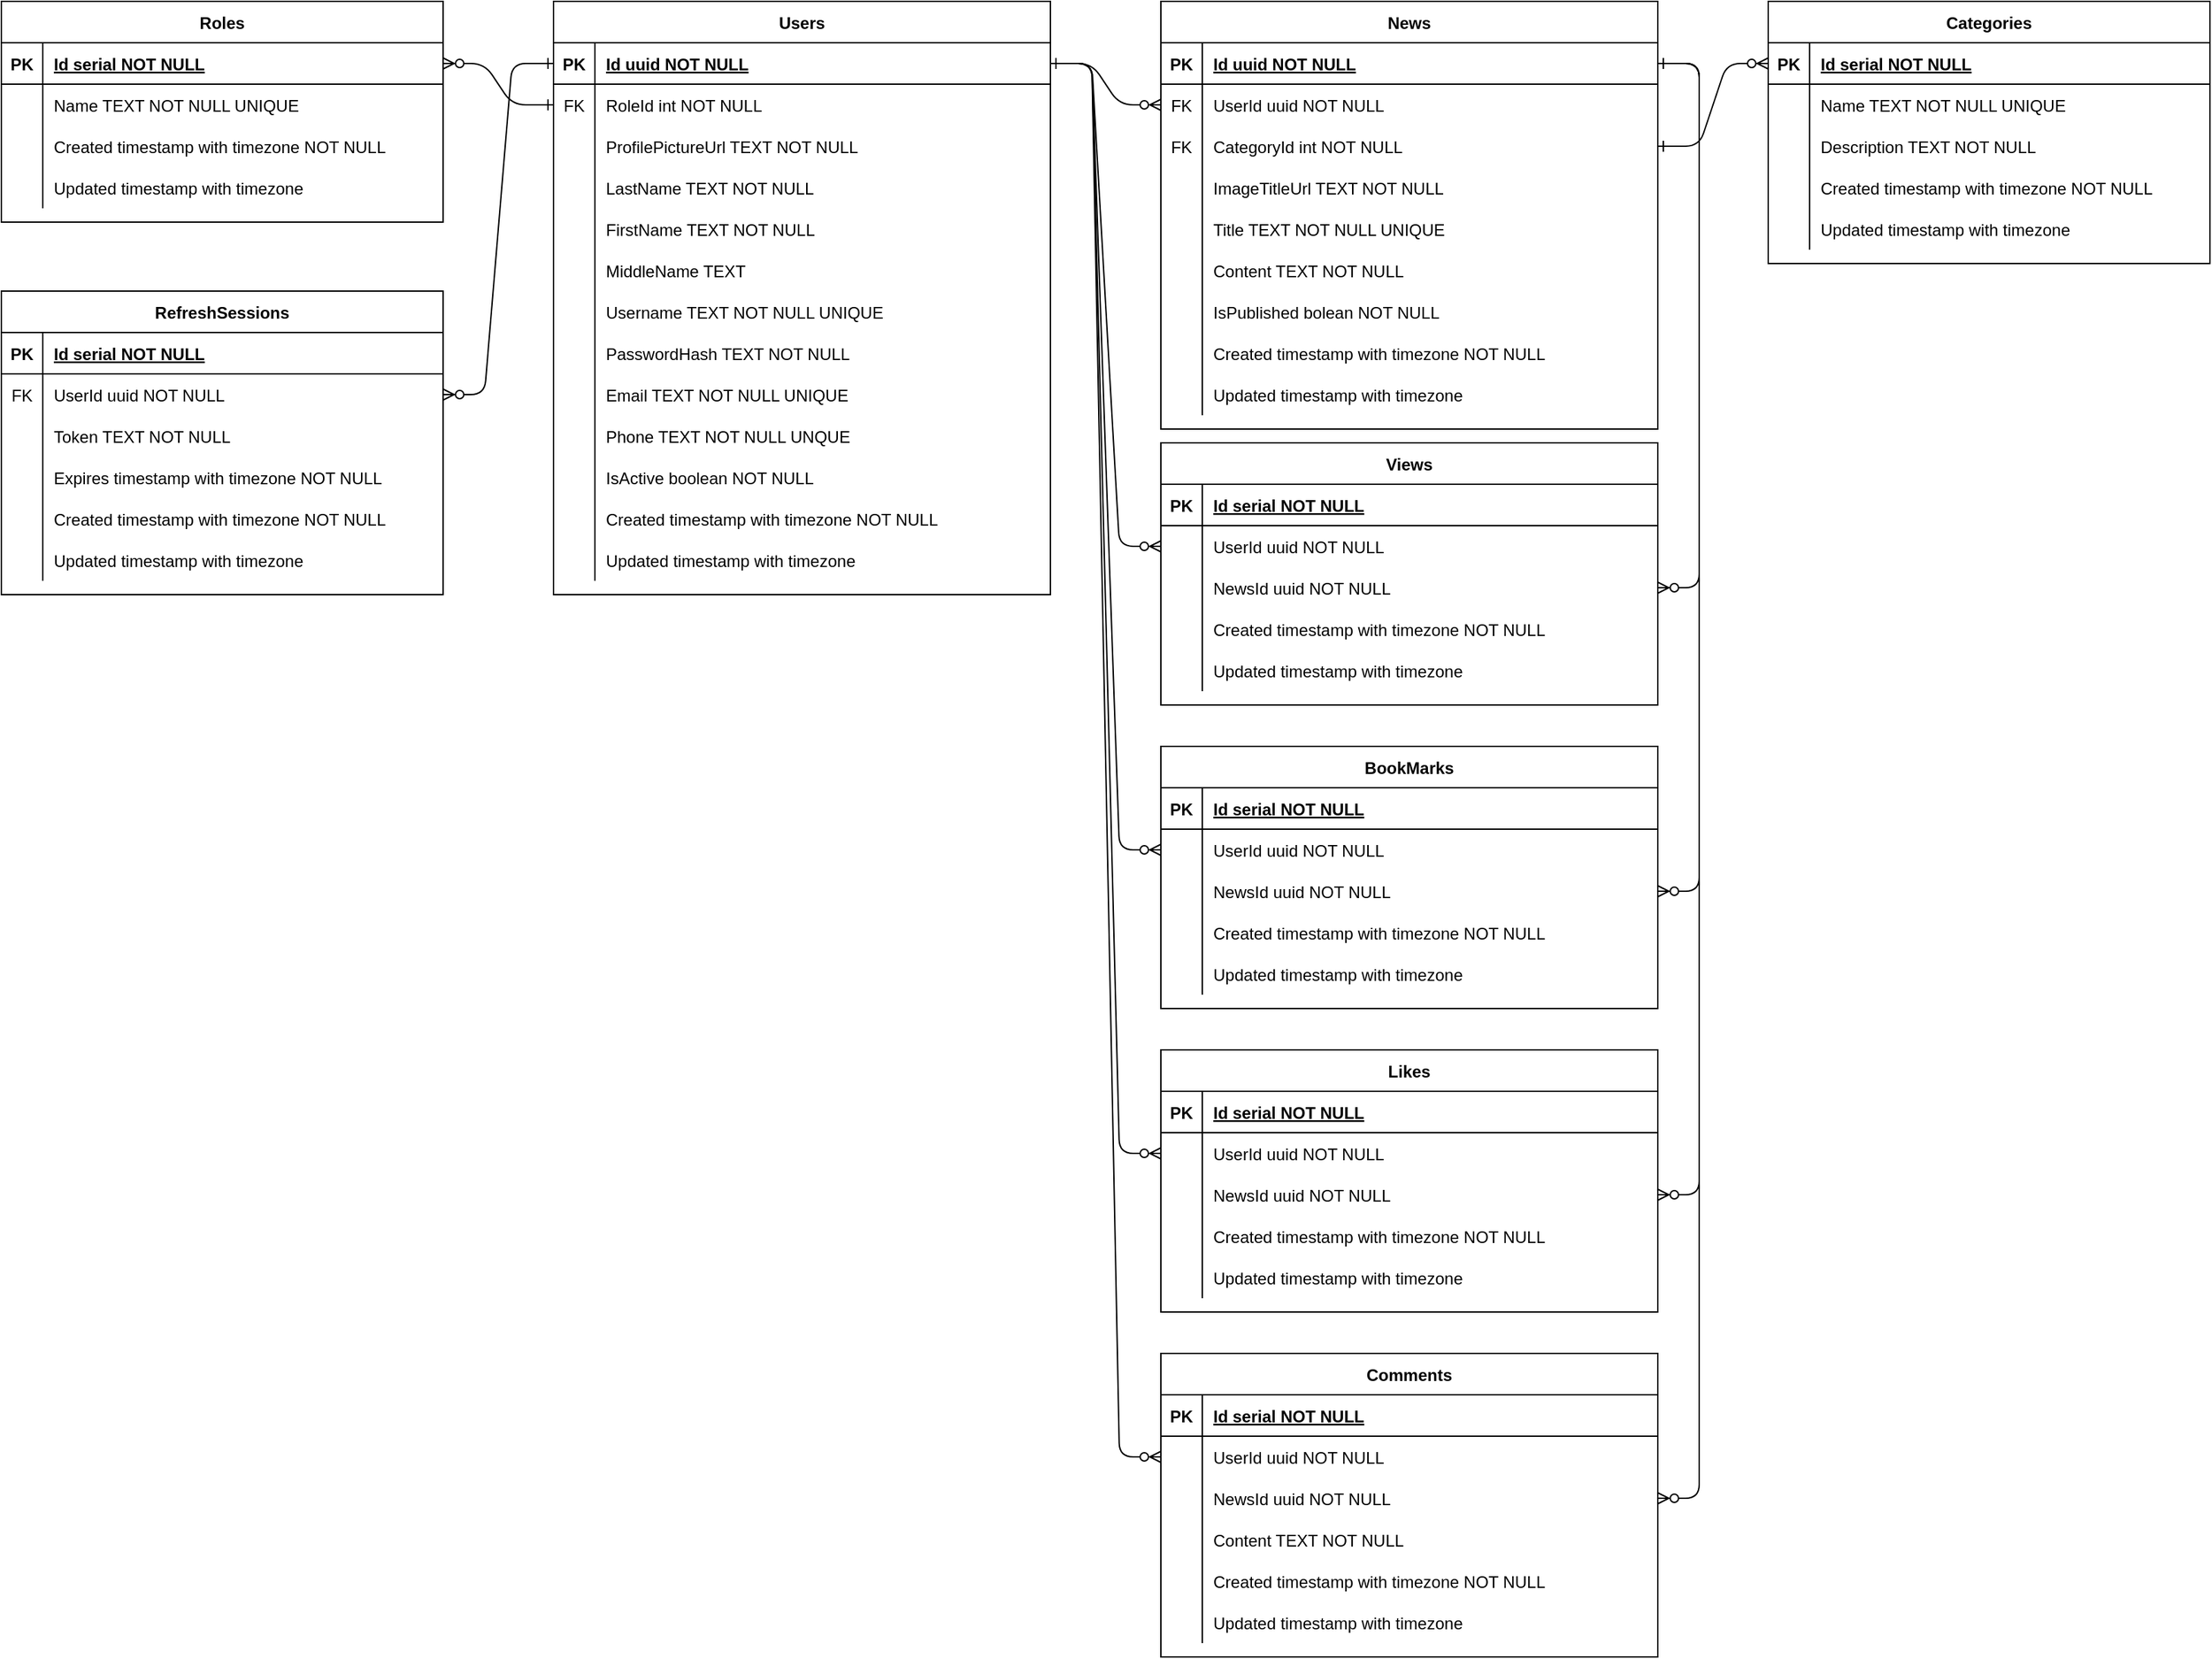 <mxfile version="24.2.5" type="device">
  <diagram id="R2lEEEUBdFMjLlhIrx00" name="Page-1">
    <mxGraphModel dx="2074" dy="1196" grid="1" gridSize="10" guides="1" tooltips="1" connect="1" arrows="1" fold="1" page="1" pageScale="1" pageWidth="850" pageHeight="1100" math="0" shadow="0" extFonts="Permanent Marker^https://fonts.googleapis.com/css?family=Permanent+Marker">
      <root>
        <mxCell id="0" />
        <mxCell id="1" parent="0" />
        <mxCell id="C-vyLk0tnHw3VtMMgP7b-1" value="" style="edgeStyle=entityRelationEdgeStyle;endArrow=ERzeroToMany;startArrow=ERone;endFill=1;startFill=0;exitX=0;exitY=0.5;exitDx=0;exitDy=0;entryX=1;entryY=0.5;entryDx=0;entryDy=0;" parent="1" source="C-vyLk0tnHw3VtMMgP7b-6" target="C-vyLk0tnHw3VtMMgP7b-24" edge="1">
          <mxGeometry width="100" height="100" relative="1" as="geometry">
            <mxPoint x="180" y="510" as="sourcePoint" />
            <mxPoint x="260" y="540" as="targetPoint" />
          </mxGeometry>
        </mxCell>
        <mxCell id="C-vyLk0tnHw3VtMMgP7b-12" value="" style="edgeStyle=entityRelationEdgeStyle;endArrow=ERzeroToMany;startArrow=ERone;endFill=1;startFill=0;" parent="1" source="C-vyLk0tnHw3VtMMgP7b-3" target="C-vyLk0tnHw3VtMMgP7b-17" edge="1">
          <mxGeometry width="100" height="100" relative="1" as="geometry">
            <mxPoint x="400" y="180" as="sourcePoint" />
            <mxPoint x="460" y="205" as="targetPoint" />
          </mxGeometry>
        </mxCell>
        <mxCell id="C-vyLk0tnHw3VtMMgP7b-2" value="Users" style="shape=table;startSize=30;container=1;collapsible=1;childLayout=tableLayout;fixedRows=1;rowLines=0;fontStyle=1;align=center;resizeLast=1;" parent="1" vertex="1">
          <mxGeometry x="440" y="120" width="360" height="430" as="geometry" />
        </mxCell>
        <mxCell id="C-vyLk0tnHw3VtMMgP7b-3" value="" style="shape=partialRectangle;collapsible=0;dropTarget=0;pointerEvents=0;fillColor=none;points=[[0,0.5],[1,0.5]];portConstraint=eastwest;top=0;left=0;right=0;bottom=1;" parent="C-vyLk0tnHw3VtMMgP7b-2" vertex="1">
          <mxGeometry y="30" width="360" height="30" as="geometry" />
        </mxCell>
        <mxCell id="C-vyLk0tnHw3VtMMgP7b-4" value="PK" style="shape=partialRectangle;overflow=hidden;connectable=0;fillColor=none;top=0;left=0;bottom=0;right=0;fontStyle=1;" parent="C-vyLk0tnHw3VtMMgP7b-3" vertex="1">
          <mxGeometry width="30" height="30" as="geometry">
            <mxRectangle width="30" height="30" as="alternateBounds" />
          </mxGeometry>
        </mxCell>
        <mxCell id="C-vyLk0tnHw3VtMMgP7b-5" value="Id uuid NOT NULL " style="shape=partialRectangle;overflow=hidden;connectable=0;fillColor=none;top=0;left=0;bottom=0;right=0;align=left;spacingLeft=6;fontStyle=5;" parent="C-vyLk0tnHw3VtMMgP7b-3" vertex="1">
          <mxGeometry x="30" width="330" height="30" as="geometry">
            <mxRectangle width="330" height="30" as="alternateBounds" />
          </mxGeometry>
        </mxCell>
        <mxCell id="C-vyLk0tnHw3VtMMgP7b-6" value="" style="shape=partialRectangle;collapsible=0;dropTarget=0;pointerEvents=0;fillColor=none;points=[[0,0.5],[1,0.5]];portConstraint=eastwest;top=0;left=0;right=0;bottom=0;" parent="C-vyLk0tnHw3VtMMgP7b-2" vertex="1">
          <mxGeometry y="60" width="360" height="30" as="geometry" />
        </mxCell>
        <mxCell id="C-vyLk0tnHw3VtMMgP7b-7" value="FK" style="shape=partialRectangle;overflow=hidden;connectable=0;fillColor=none;top=0;left=0;bottom=0;right=0;" parent="C-vyLk0tnHw3VtMMgP7b-6" vertex="1">
          <mxGeometry width="30" height="30" as="geometry">
            <mxRectangle width="30" height="30" as="alternateBounds" />
          </mxGeometry>
        </mxCell>
        <mxCell id="C-vyLk0tnHw3VtMMgP7b-8" value="RoleId int NOT NULL" style="shape=partialRectangle;overflow=hidden;connectable=0;fillColor=none;top=0;left=0;bottom=0;right=0;align=left;spacingLeft=6;" parent="C-vyLk0tnHw3VtMMgP7b-6" vertex="1">
          <mxGeometry x="30" width="330" height="30" as="geometry">
            <mxRectangle width="330" height="30" as="alternateBounds" />
          </mxGeometry>
        </mxCell>
        <mxCell id="C-vyLk0tnHw3VtMMgP7b-9" value="" style="shape=partialRectangle;collapsible=0;dropTarget=0;pointerEvents=0;fillColor=none;points=[[0,0.5],[1,0.5]];portConstraint=eastwest;top=0;left=0;right=0;bottom=0;" parent="C-vyLk0tnHw3VtMMgP7b-2" vertex="1">
          <mxGeometry y="90" width="360" height="30" as="geometry" />
        </mxCell>
        <mxCell id="C-vyLk0tnHw3VtMMgP7b-10" value="" style="shape=partialRectangle;overflow=hidden;connectable=0;fillColor=none;top=0;left=0;bottom=0;right=0;" parent="C-vyLk0tnHw3VtMMgP7b-9" vertex="1">
          <mxGeometry width="30" height="30" as="geometry">
            <mxRectangle width="30" height="30" as="alternateBounds" />
          </mxGeometry>
        </mxCell>
        <mxCell id="C-vyLk0tnHw3VtMMgP7b-11" value="ProfilePictureUrl TEXT NOT NULL" style="shape=partialRectangle;overflow=hidden;connectable=0;fillColor=none;top=0;left=0;bottom=0;right=0;align=left;spacingLeft=6;" parent="C-vyLk0tnHw3VtMMgP7b-9" vertex="1">
          <mxGeometry x="30" width="330" height="30" as="geometry">
            <mxRectangle width="330" height="30" as="alternateBounds" />
          </mxGeometry>
        </mxCell>
        <mxCell id="psmmeHXdmS8VNXGEE5vu-7" style="shape=partialRectangle;collapsible=0;dropTarget=0;pointerEvents=0;fillColor=none;points=[[0,0.5],[1,0.5]];portConstraint=eastwest;top=0;left=0;right=0;bottom=0;" parent="C-vyLk0tnHw3VtMMgP7b-2" vertex="1">
          <mxGeometry y="120" width="360" height="30" as="geometry" />
        </mxCell>
        <mxCell id="psmmeHXdmS8VNXGEE5vu-8" style="shape=partialRectangle;overflow=hidden;connectable=0;fillColor=none;top=0;left=0;bottom=0;right=0;" parent="psmmeHXdmS8VNXGEE5vu-7" vertex="1">
          <mxGeometry width="30" height="30" as="geometry">
            <mxRectangle width="30" height="30" as="alternateBounds" />
          </mxGeometry>
        </mxCell>
        <mxCell id="psmmeHXdmS8VNXGEE5vu-9" value="LastName TEXT NOT NULL" style="shape=partialRectangle;overflow=hidden;connectable=0;fillColor=none;top=0;left=0;bottom=0;right=0;align=left;spacingLeft=6;" parent="psmmeHXdmS8VNXGEE5vu-7" vertex="1">
          <mxGeometry x="30" width="330" height="30" as="geometry">
            <mxRectangle width="330" height="30" as="alternateBounds" />
          </mxGeometry>
        </mxCell>
        <mxCell id="psmmeHXdmS8VNXGEE5vu-10" style="shape=partialRectangle;collapsible=0;dropTarget=0;pointerEvents=0;fillColor=none;points=[[0,0.5],[1,0.5]];portConstraint=eastwest;top=0;left=0;right=0;bottom=0;" parent="C-vyLk0tnHw3VtMMgP7b-2" vertex="1">
          <mxGeometry y="150" width="360" height="30" as="geometry" />
        </mxCell>
        <mxCell id="psmmeHXdmS8VNXGEE5vu-11" style="shape=partialRectangle;overflow=hidden;connectable=0;fillColor=none;top=0;left=0;bottom=0;right=0;" parent="psmmeHXdmS8VNXGEE5vu-10" vertex="1">
          <mxGeometry width="30" height="30" as="geometry">
            <mxRectangle width="30" height="30" as="alternateBounds" />
          </mxGeometry>
        </mxCell>
        <mxCell id="psmmeHXdmS8VNXGEE5vu-12" value="FirstName TEXT NOT NULL" style="shape=partialRectangle;overflow=hidden;connectable=0;fillColor=none;top=0;left=0;bottom=0;right=0;align=left;spacingLeft=6;" parent="psmmeHXdmS8VNXGEE5vu-10" vertex="1">
          <mxGeometry x="30" width="330" height="30" as="geometry">
            <mxRectangle width="330" height="30" as="alternateBounds" />
          </mxGeometry>
        </mxCell>
        <mxCell id="psmmeHXdmS8VNXGEE5vu-13" style="shape=partialRectangle;collapsible=0;dropTarget=0;pointerEvents=0;fillColor=none;points=[[0,0.5],[1,0.5]];portConstraint=eastwest;top=0;left=0;right=0;bottom=0;" parent="C-vyLk0tnHw3VtMMgP7b-2" vertex="1">
          <mxGeometry y="180" width="360" height="30" as="geometry" />
        </mxCell>
        <mxCell id="psmmeHXdmS8VNXGEE5vu-14" style="shape=partialRectangle;overflow=hidden;connectable=0;fillColor=none;top=0;left=0;bottom=0;right=0;" parent="psmmeHXdmS8VNXGEE5vu-13" vertex="1">
          <mxGeometry width="30" height="30" as="geometry">
            <mxRectangle width="30" height="30" as="alternateBounds" />
          </mxGeometry>
        </mxCell>
        <mxCell id="psmmeHXdmS8VNXGEE5vu-15" value="MiddleName TEXT" style="shape=partialRectangle;overflow=hidden;connectable=0;fillColor=none;top=0;left=0;bottom=0;right=0;align=left;spacingLeft=6;" parent="psmmeHXdmS8VNXGEE5vu-13" vertex="1">
          <mxGeometry x="30" width="330" height="30" as="geometry">
            <mxRectangle width="330" height="30" as="alternateBounds" />
          </mxGeometry>
        </mxCell>
        <mxCell id="psmmeHXdmS8VNXGEE5vu-16" style="shape=partialRectangle;collapsible=0;dropTarget=0;pointerEvents=0;fillColor=none;points=[[0,0.5],[1,0.5]];portConstraint=eastwest;top=0;left=0;right=0;bottom=0;" parent="C-vyLk0tnHw3VtMMgP7b-2" vertex="1">
          <mxGeometry y="210" width="360" height="30" as="geometry" />
        </mxCell>
        <mxCell id="psmmeHXdmS8VNXGEE5vu-17" style="shape=partialRectangle;overflow=hidden;connectable=0;fillColor=none;top=0;left=0;bottom=0;right=0;" parent="psmmeHXdmS8VNXGEE5vu-16" vertex="1">
          <mxGeometry width="30" height="30" as="geometry">
            <mxRectangle width="30" height="30" as="alternateBounds" />
          </mxGeometry>
        </mxCell>
        <mxCell id="psmmeHXdmS8VNXGEE5vu-18" value="Username TEXT NOT NULL UNIQUE" style="shape=partialRectangle;overflow=hidden;connectable=0;fillColor=none;top=0;left=0;bottom=0;right=0;align=left;spacingLeft=6;" parent="psmmeHXdmS8VNXGEE5vu-16" vertex="1">
          <mxGeometry x="30" width="330" height="30" as="geometry">
            <mxRectangle width="330" height="30" as="alternateBounds" />
          </mxGeometry>
        </mxCell>
        <mxCell id="psmmeHXdmS8VNXGEE5vu-19" style="shape=partialRectangle;collapsible=0;dropTarget=0;pointerEvents=0;fillColor=none;points=[[0,0.5],[1,0.5]];portConstraint=eastwest;top=0;left=0;right=0;bottom=0;" parent="C-vyLk0tnHw3VtMMgP7b-2" vertex="1">
          <mxGeometry y="240" width="360" height="30" as="geometry" />
        </mxCell>
        <mxCell id="psmmeHXdmS8VNXGEE5vu-20" style="shape=partialRectangle;overflow=hidden;connectable=0;fillColor=none;top=0;left=0;bottom=0;right=0;" parent="psmmeHXdmS8VNXGEE5vu-19" vertex="1">
          <mxGeometry width="30" height="30" as="geometry">
            <mxRectangle width="30" height="30" as="alternateBounds" />
          </mxGeometry>
        </mxCell>
        <mxCell id="psmmeHXdmS8VNXGEE5vu-21" value="PasswordHash TEXT NOT NULL" style="shape=partialRectangle;overflow=hidden;connectable=0;fillColor=none;top=0;left=0;bottom=0;right=0;align=left;spacingLeft=6;" parent="psmmeHXdmS8VNXGEE5vu-19" vertex="1">
          <mxGeometry x="30" width="330" height="30" as="geometry">
            <mxRectangle width="330" height="30" as="alternateBounds" />
          </mxGeometry>
        </mxCell>
        <mxCell id="psmmeHXdmS8VNXGEE5vu-22" style="shape=partialRectangle;collapsible=0;dropTarget=0;pointerEvents=0;fillColor=none;points=[[0,0.5],[1,0.5]];portConstraint=eastwest;top=0;left=0;right=0;bottom=0;" parent="C-vyLk0tnHw3VtMMgP7b-2" vertex="1">
          <mxGeometry y="270" width="360" height="30" as="geometry" />
        </mxCell>
        <mxCell id="psmmeHXdmS8VNXGEE5vu-23" style="shape=partialRectangle;overflow=hidden;connectable=0;fillColor=none;top=0;left=0;bottom=0;right=0;" parent="psmmeHXdmS8VNXGEE5vu-22" vertex="1">
          <mxGeometry width="30" height="30" as="geometry">
            <mxRectangle width="30" height="30" as="alternateBounds" />
          </mxGeometry>
        </mxCell>
        <mxCell id="psmmeHXdmS8VNXGEE5vu-24" value="Email TEXT NOT NULL UNIQUE" style="shape=partialRectangle;overflow=hidden;connectable=0;fillColor=none;top=0;left=0;bottom=0;right=0;align=left;spacingLeft=6;" parent="psmmeHXdmS8VNXGEE5vu-22" vertex="1">
          <mxGeometry x="30" width="330" height="30" as="geometry">
            <mxRectangle width="330" height="30" as="alternateBounds" />
          </mxGeometry>
        </mxCell>
        <mxCell id="psmmeHXdmS8VNXGEE5vu-25" style="shape=partialRectangle;collapsible=0;dropTarget=0;pointerEvents=0;fillColor=none;points=[[0,0.5],[1,0.5]];portConstraint=eastwest;top=0;left=0;right=0;bottom=0;" parent="C-vyLk0tnHw3VtMMgP7b-2" vertex="1">
          <mxGeometry y="300" width="360" height="30" as="geometry" />
        </mxCell>
        <mxCell id="psmmeHXdmS8VNXGEE5vu-26" style="shape=partialRectangle;overflow=hidden;connectable=0;fillColor=none;top=0;left=0;bottom=0;right=0;" parent="psmmeHXdmS8VNXGEE5vu-25" vertex="1">
          <mxGeometry width="30" height="30" as="geometry">
            <mxRectangle width="30" height="30" as="alternateBounds" />
          </mxGeometry>
        </mxCell>
        <mxCell id="psmmeHXdmS8VNXGEE5vu-27" value="Phone TEXT NOT NULL UNQUE" style="shape=partialRectangle;overflow=hidden;connectable=0;fillColor=none;top=0;left=0;bottom=0;right=0;align=left;spacingLeft=6;" parent="psmmeHXdmS8VNXGEE5vu-25" vertex="1">
          <mxGeometry x="30" width="330" height="30" as="geometry">
            <mxRectangle width="330" height="30" as="alternateBounds" />
          </mxGeometry>
        </mxCell>
        <mxCell id="psmmeHXdmS8VNXGEE5vu-28" style="shape=partialRectangle;collapsible=0;dropTarget=0;pointerEvents=0;fillColor=none;points=[[0,0.5],[1,0.5]];portConstraint=eastwest;top=0;left=0;right=0;bottom=0;" parent="C-vyLk0tnHw3VtMMgP7b-2" vertex="1">
          <mxGeometry y="330" width="360" height="30" as="geometry" />
        </mxCell>
        <mxCell id="psmmeHXdmS8VNXGEE5vu-29" style="shape=partialRectangle;overflow=hidden;connectable=0;fillColor=none;top=0;left=0;bottom=0;right=0;" parent="psmmeHXdmS8VNXGEE5vu-28" vertex="1">
          <mxGeometry width="30" height="30" as="geometry">
            <mxRectangle width="30" height="30" as="alternateBounds" />
          </mxGeometry>
        </mxCell>
        <mxCell id="psmmeHXdmS8VNXGEE5vu-30" value="IsActive boolean NOT NULL" style="shape=partialRectangle;overflow=hidden;connectable=0;fillColor=none;top=0;left=0;bottom=0;right=0;align=left;spacingLeft=6;" parent="psmmeHXdmS8VNXGEE5vu-28" vertex="1">
          <mxGeometry x="30" width="330" height="30" as="geometry">
            <mxRectangle width="330" height="30" as="alternateBounds" />
          </mxGeometry>
        </mxCell>
        <mxCell id="psmmeHXdmS8VNXGEE5vu-31" style="shape=partialRectangle;collapsible=0;dropTarget=0;pointerEvents=0;fillColor=none;points=[[0,0.5],[1,0.5]];portConstraint=eastwest;top=0;left=0;right=0;bottom=0;" parent="C-vyLk0tnHw3VtMMgP7b-2" vertex="1">
          <mxGeometry y="360" width="360" height="30" as="geometry" />
        </mxCell>
        <mxCell id="psmmeHXdmS8VNXGEE5vu-32" style="shape=partialRectangle;overflow=hidden;connectable=0;fillColor=none;top=0;left=0;bottom=0;right=0;" parent="psmmeHXdmS8VNXGEE5vu-31" vertex="1">
          <mxGeometry width="30" height="30" as="geometry">
            <mxRectangle width="30" height="30" as="alternateBounds" />
          </mxGeometry>
        </mxCell>
        <mxCell id="psmmeHXdmS8VNXGEE5vu-33" value="Created timestamp with timezone NOT NULL" style="shape=partialRectangle;overflow=hidden;connectable=0;fillColor=none;top=0;left=0;bottom=0;right=0;align=left;spacingLeft=6;" parent="psmmeHXdmS8VNXGEE5vu-31" vertex="1">
          <mxGeometry x="30" width="330" height="30" as="geometry">
            <mxRectangle width="330" height="30" as="alternateBounds" />
          </mxGeometry>
        </mxCell>
        <mxCell id="psmmeHXdmS8VNXGEE5vu-34" style="shape=partialRectangle;collapsible=0;dropTarget=0;pointerEvents=0;fillColor=none;points=[[0,0.5],[1,0.5]];portConstraint=eastwest;top=0;left=0;right=0;bottom=0;" parent="C-vyLk0tnHw3VtMMgP7b-2" vertex="1">
          <mxGeometry y="390" width="360" height="30" as="geometry" />
        </mxCell>
        <mxCell id="psmmeHXdmS8VNXGEE5vu-35" style="shape=partialRectangle;overflow=hidden;connectable=0;fillColor=none;top=0;left=0;bottom=0;right=0;" parent="psmmeHXdmS8VNXGEE5vu-34" vertex="1">
          <mxGeometry width="30" height="30" as="geometry">
            <mxRectangle width="30" height="30" as="alternateBounds" />
          </mxGeometry>
        </mxCell>
        <mxCell id="psmmeHXdmS8VNXGEE5vu-36" value="Updated timestamp with timezone " style="shape=partialRectangle;overflow=hidden;connectable=0;fillColor=none;top=0;left=0;bottom=0;right=0;align=left;spacingLeft=6;" parent="psmmeHXdmS8VNXGEE5vu-34" vertex="1">
          <mxGeometry x="30" width="330" height="30" as="geometry">
            <mxRectangle width="330" height="30" as="alternateBounds" />
          </mxGeometry>
        </mxCell>
        <mxCell id="C-vyLk0tnHw3VtMMgP7b-13" value="RefreshSessions" style="shape=table;startSize=30;container=1;collapsible=1;childLayout=tableLayout;fixedRows=1;rowLines=0;fontStyle=1;align=center;resizeLast=1;" parent="1" vertex="1">
          <mxGeometry x="40" y="330" width="320" height="220" as="geometry" />
        </mxCell>
        <mxCell id="C-vyLk0tnHw3VtMMgP7b-14" value="" style="shape=partialRectangle;collapsible=0;dropTarget=0;pointerEvents=0;fillColor=none;points=[[0,0.5],[1,0.5]];portConstraint=eastwest;top=0;left=0;right=0;bottom=1;" parent="C-vyLk0tnHw3VtMMgP7b-13" vertex="1">
          <mxGeometry y="30" width="320" height="30" as="geometry" />
        </mxCell>
        <mxCell id="C-vyLk0tnHw3VtMMgP7b-15" value="PK" style="shape=partialRectangle;overflow=hidden;connectable=0;fillColor=none;top=0;left=0;bottom=0;right=0;fontStyle=1;" parent="C-vyLk0tnHw3VtMMgP7b-14" vertex="1">
          <mxGeometry width="30" height="30" as="geometry">
            <mxRectangle width="30" height="30" as="alternateBounds" />
          </mxGeometry>
        </mxCell>
        <mxCell id="C-vyLk0tnHw3VtMMgP7b-16" value="Id serial NOT NULL " style="shape=partialRectangle;overflow=hidden;connectable=0;fillColor=none;top=0;left=0;bottom=0;right=0;align=left;spacingLeft=6;fontStyle=5;" parent="C-vyLk0tnHw3VtMMgP7b-14" vertex="1">
          <mxGeometry x="30" width="290" height="30" as="geometry">
            <mxRectangle width="290" height="30" as="alternateBounds" />
          </mxGeometry>
        </mxCell>
        <mxCell id="C-vyLk0tnHw3VtMMgP7b-17" value="" style="shape=partialRectangle;collapsible=0;dropTarget=0;pointerEvents=0;fillColor=none;points=[[0,0.5],[1,0.5]];portConstraint=eastwest;top=0;left=0;right=0;bottom=0;" parent="C-vyLk0tnHw3VtMMgP7b-13" vertex="1">
          <mxGeometry y="60" width="320" height="30" as="geometry" />
        </mxCell>
        <mxCell id="C-vyLk0tnHw3VtMMgP7b-18" value="FK" style="shape=partialRectangle;overflow=hidden;connectable=0;fillColor=none;top=0;left=0;bottom=0;right=0;" parent="C-vyLk0tnHw3VtMMgP7b-17" vertex="1">
          <mxGeometry width="30" height="30" as="geometry">
            <mxRectangle width="30" height="30" as="alternateBounds" />
          </mxGeometry>
        </mxCell>
        <mxCell id="C-vyLk0tnHw3VtMMgP7b-19" value="UserId uuid NOT NULL" style="shape=partialRectangle;overflow=hidden;connectable=0;fillColor=none;top=0;left=0;bottom=0;right=0;align=left;spacingLeft=6;" parent="C-vyLk0tnHw3VtMMgP7b-17" vertex="1">
          <mxGeometry x="30" width="290" height="30" as="geometry">
            <mxRectangle width="290" height="30" as="alternateBounds" />
          </mxGeometry>
        </mxCell>
        <mxCell id="C-vyLk0tnHw3VtMMgP7b-20" value="" style="shape=partialRectangle;collapsible=0;dropTarget=0;pointerEvents=0;fillColor=none;points=[[0,0.5],[1,0.5]];portConstraint=eastwest;top=0;left=0;right=0;bottom=0;" parent="C-vyLk0tnHw3VtMMgP7b-13" vertex="1">
          <mxGeometry y="90" width="320" height="30" as="geometry" />
        </mxCell>
        <mxCell id="C-vyLk0tnHw3VtMMgP7b-21" value="" style="shape=partialRectangle;overflow=hidden;connectable=0;fillColor=none;top=0;left=0;bottom=0;right=0;" parent="C-vyLk0tnHw3VtMMgP7b-20" vertex="1">
          <mxGeometry width="30" height="30" as="geometry">
            <mxRectangle width="30" height="30" as="alternateBounds" />
          </mxGeometry>
        </mxCell>
        <mxCell id="C-vyLk0tnHw3VtMMgP7b-22" value="Token TEXT NOT NULL" style="shape=partialRectangle;overflow=hidden;connectable=0;fillColor=none;top=0;left=0;bottom=0;right=0;align=left;spacingLeft=6;" parent="C-vyLk0tnHw3VtMMgP7b-20" vertex="1">
          <mxGeometry x="30" width="290" height="30" as="geometry">
            <mxRectangle width="290" height="30" as="alternateBounds" />
          </mxGeometry>
        </mxCell>
        <mxCell id="psmmeHXdmS8VNXGEE5vu-37" style="shape=partialRectangle;collapsible=0;dropTarget=0;pointerEvents=0;fillColor=none;points=[[0,0.5],[1,0.5]];portConstraint=eastwest;top=0;left=0;right=0;bottom=0;" parent="C-vyLk0tnHw3VtMMgP7b-13" vertex="1">
          <mxGeometry y="120" width="320" height="30" as="geometry" />
        </mxCell>
        <mxCell id="psmmeHXdmS8VNXGEE5vu-38" style="shape=partialRectangle;overflow=hidden;connectable=0;fillColor=none;top=0;left=0;bottom=0;right=0;" parent="psmmeHXdmS8VNXGEE5vu-37" vertex="1">
          <mxGeometry width="30" height="30" as="geometry">
            <mxRectangle width="30" height="30" as="alternateBounds" />
          </mxGeometry>
        </mxCell>
        <mxCell id="psmmeHXdmS8VNXGEE5vu-39" value="Expires timestamp with timezone NOT NULL" style="shape=partialRectangle;overflow=hidden;connectable=0;fillColor=none;top=0;left=0;bottom=0;right=0;align=left;spacingLeft=6;" parent="psmmeHXdmS8VNXGEE5vu-37" vertex="1">
          <mxGeometry x="30" width="290" height="30" as="geometry">
            <mxRectangle width="290" height="30" as="alternateBounds" />
          </mxGeometry>
        </mxCell>
        <mxCell id="psmmeHXdmS8VNXGEE5vu-40" style="shape=partialRectangle;collapsible=0;dropTarget=0;pointerEvents=0;fillColor=none;points=[[0,0.5],[1,0.5]];portConstraint=eastwest;top=0;left=0;right=0;bottom=0;" parent="C-vyLk0tnHw3VtMMgP7b-13" vertex="1">
          <mxGeometry y="150" width="320" height="30" as="geometry" />
        </mxCell>
        <mxCell id="psmmeHXdmS8VNXGEE5vu-41" style="shape=partialRectangle;overflow=hidden;connectable=0;fillColor=none;top=0;left=0;bottom=0;right=0;" parent="psmmeHXdmS8VNXGEE5vu-40" vertex="1">
          <mxGeometry width="30" height="30" as="geometry">
            <mxRectangle width="30" height="30" as="alternateBounds" />
          </mxGeometry>
        </mxCell>
        <mxCell id="psmmeHXdmS8VNXGEE5vu-42" value="Created timestamp with timezone NOT NULL" style="shape=partialRectangle;overflow=hidden;connectable=0;fillColor=none;top=0;left=0;bottom=0;right=0;align=left;spacingLeft=6;" parent="psmmeHXdmS8VNXGEE5vu-40" vertex="1">
          <mxGeometry x="30" width="290" height="30" as="geometry">
            <mxRectangle width="290" height="30" as="alternateBounds" />
          </mxGeometry>
        </mxCell>
        <mxCell id="psmmeHXdmS8VNXGEE5vu-43" style="shape=partialRectangle;collapsible=0;dropTarget=0;pointerEvents=0;fillColor=none;points=[[0,0.5],[1,0.5]];portConstraint=eastwest;top=0;left=0;right=0;bottom=0;" parent="C-vyLk0tnHw3VtMMgP7b-13" vertex="1">
          <mxGeometry y="180" width="320" height="30" as="geometry" />
        </mxCell>
        <mxCell id="psmmeHXdmS8VNXGEE5vu-44" style="shape=partialRectangle;overflow=hidden;connectable=0;fillColor=none;top=0;left=0;bottom=0;right=0;" parent="psmmeHXdmS8VNXGEE5vu-43" vertex="1">
          <mxGeometry width="30" height="30" as="geometry">
            <mxRectangle width="30" height="30" as="alternateBounds" />
          </mxGeometry>
        </mxCell>
        <mxCell id="psmmeHXdmS8VNXGEE5vu-45" value="Updated timestamp with timezone" style="shape=partialRectangle;overflow=hidden;connectable=0;fillColor=none;top=0;left=0;bottom=0;right=0;align=left;spacingLeft=6;" parent="psmmeHXdmS8VNXGEE5vu-43" vertex="1">
          <mxGeometry x="30" width="290" height="30" as="geometry">
            <mxRectangle width="290" height="30" as="alternateBounds" />
          </mxGeometry>
        </mxCell>
        <mxCell id="C-vyLk0tnHw3VtMMgP7b-23" value="Roles" style="shape=table;startSize=30;container=1;collapsible=1;childLayout=tableLayout;fixedRows=1;rowLines=0;fontStyle=1;align=center;resizeLast=1;" parent="1" vertex="1">
          <mxGeometry x="40" y="120" width="320" height="160" as="geometry" />
        </mxCell>
        <mxCell id="C-vyLk0tnHw3VtMMgP7b-24" value="" style="shape=partialRectangle;collapsible=0;dropTarget=0;pointerEvents=0;fillColor=none;points=[[0,0.5],[1,0.5]];portConstraint=eastwest;top=0;left=0;right=0;bottom=1;" parent="C-vyLk0tnHw3VtMMgP7b-23" vertex="1">
          <mxGeometry y="30" width="320" height="30" as="geometry" />
        </mxCell>
        <mxCell id="C-vyLk0tnHw3VtMMgP7b-25" value="PK" style="shape=partialRectangle;overflow=hidden;connectable=0;fillColor=none;top=0;left=0;bottom=0;right=0;fontStyle=1;" parent="C-vyLk0tnHw3VtMMgP7b-24" vertex="1">
          <mxGeometry width="30" height="30" as="geometry">
            <mxRectangle width="30" height="30" as="alternateBounds" />
          </mxGeometry>
        </mxCell>
        <mxCell id="C-vyLk0tnHw3VtMMgP7b-26" value="Id serial NOT NULL " style="shape=partialRectangle;overflow=hidden;connectable=0;fillColor=none;top=0;left=0;bottom=0;right=0;align=left;spacingLeft=6;fontStyle=5;" parent="C-vyLk0tnHw3VtMMgP7b-24" vertex="1">
          <mxGeometry x="30" width="290" height="30" as="geometry">
            <mxRectangle width="290" height="30" as="alternateBounds" />
          </mxGeometry>
        </mxCell>
        <mxCell id="C-vyLk0tnHw3VtMMgP7b-27" value="" style="shape=partialRectangle;collapsible=0;dropTarget=0;pointerEvents=0;fillColor=none;points=[[0,0.5],[1,0.5]];portConstraint=eastwest;top=0;left=0;right=0;bottom=0;" parent="C-vyLk0tnHw3VtMMgP7b-23" vertex="1">
          <mxGeometry y="60" width="320" height="30" as="geometry" />
        </mxCell>
        <mxCell id="C-vyLk0tnHw3VtMMgP7b-28" value="" style="shape=partialRectangle;overflow=hidden;connectable=0;fillColor=none;top=0;left=0;bottom=0;right=0;" parent="C-vyLk0tnHw3VtMMgP7b-27" vertex="1">
          <mxGeometry width="30" height="30" as="geometry">
            <mxRectangle width="30" height="30" as="alternateBounds" />
          </mxGeometry>
        </mxCell>
        <mxCell id="C-vyLk0tnHw3VtMMgP7b-29" value="Name TEXT NOT NULL UNIQUE" style="shape=partialRectangle;overflow=hidden;connectable=0;fillColor=none;top=0;left=0;bottom=0;right=0;align=left;spacingLeft=6;" parent="C-vyLk0tnHw3VtMMgP7b-27" vertex="1">
          <mxGeometry x="30" width="290" height="30" as="geometry">
            <mxRectangle width="290" height="30" as="alternateBounds" />
          </mxGeometry>
        </mxCell>
        <mxCell id="psmmeHXdmS8VNXGEE5vu-1" style="shape=partialRectangle;collapsible=0;dropTarget=0;pointerEvents=0;fillColor=none;points=[[0,0.5],[1,0.5]];portConstraint=eastwest;top=0;left=0;right=0;bottom=0;" parent="C-vyLk0tnHw3VtMMgP7b-23" vertex="1">
          <mxGeometry y="90" width="320" height="30" as="geometry" />
        </mxCell>
        <mxCell id="psmmeHXdmS8VNXGEE5vu-2" style="shape=partialRectangle;overflow=hidden;connectable=0;fillColor=none;top=0;left=0;bottom=0;right=0;" parent="psmmeHXdmS8VNXGEE5vu-1" vertex="1">
          <mxGeometry width="30" height="30" as="geometry">
            <mxRectangle width="30" height="30" as="alternateBounds" />
          </mxGeometry>
        </mxCell>
        <mxCell id="psmmeHXdmS8VNXGEE5vu-3" value="Created timestamp with timezone NOT NULL" style="shape=partialRectangle;overflow=hidden;connectable=0;fillColor=none;top=0;left=0;bottom=0;right=0;align=left;spacingLeft=6;" parent="psmmeHXdmS8VNXGEE5vu-1" vertex="1">
          <mxGeometry x="30" width="290" height="30" as="geometry">
            <mxRectangle width="290" height="30" as="alternateBounds" />
          </mxGeometry>
        </mxCell>
        <mxCell id="psmmeHXdmS8VNXGEE5vu-4" style="shape=partialRectangle;collapsible=0;dropTarget=0;pointerEvents=0;fillColor=none;points=[[0,0.5],[1,0.5]];portConstraint=eastwest;top=0;left=0;right=0;bottom=0;" parent="C-vyLk0tnHw3VtMMgP7b-23" vertex="1">
          <mxGeometry y="120" width="320" height="30" as="geometry" />
        </mxCell>
        <mxCell id="psmmeHXdmS8VNXGEE5vu-5" style="shape=partialRectangle;overflow=hidden;connectable=0;fillColor=none;top=0;left=0;bottom=0;right=0;" parent="psmmeHXdmS8VNXGEE5vu-4" vertex="1">
          <mxGeometry width="30" height="30" as="geometry">
            <mxRectangle width="30" height="30" as="alternateBounds" />
          </mxGeometry>
        </mxCell>
        <mxCell id="psmmeHXdmS8VNXGEE5vu-6" value="Updated timestamp with timezone " style="shape=partialRectangle;overflow=hidden;connectable=0;fillColor=none;top=0;left=0;bottom=0;right=0;align=left;spacingLeft=6;" parent="psmmeHXdmS8VNXGEE5vu-4" vertex="1">
          <mxGeometry x="30" width="290" height="30" as="geometry">
            <mxRectangle width="290" height="30" as="alternateBounds" />
          </mxGeometry>
        </mxCell>
        <mxCell id="psmmeHXdmS8VNXGEE5vu-46" value="News" style="shape=table;startSize=30;container=1;collapsible=1;childLayout=tableLayout;fixedRows=1;rowLines=0;fontStyle=1;align=center;resizeLast=1;" parent="1" vertex="1">
          <mxGeometry x="880" y="120" width="360" height="310" as="geometry" />
        </mxCell>
        <mxCell id="psmmeHXdmS8VNXGEE5vu-47" value="" style="shape=partialRectangle;collapsible=0;dropTarget=0;pointerEvents=0;fillColor=none;points=[[0,0.5],[1,0.5]];portConstraint=eastwest;top=0;left=0;right=0;bottom=1;" parent="psmmeHXdmS8VNXGEE5vu-46" vertex="1">
          <mxGeometry y="30" width="360" height="30" as="geometry" />
        </mxCell>
        <mxCell id="psmmeHXdmS8VNXGEE5vu-48" value="PK" style="shape=partialRectangle;overflow=hidden;connectable=0;fillColor=none;top=0;left=0;bottom=0;right=0;fontStyle=1;" parent="psmmeHXdmS8VNXGEE5vu-47" vertex="1">
          <mxGeometry width="30" height="30" as="geometry">
            <mxRectangle width="30" height="30" as="alternateBounds" />
          </mxGeometry>
        </mxCell>
        <mxCell id="psmmeHXdmS8VNXGEE5vu-49" value="Id uuid NOT NULL " style="shape=partialRectangle;overflow=hidden;connectable=0;fillColor=none;top=0;left=0;bottom=0;right=0;align=left;spacingLeft=6;fontStyle=5;" parent="psmmeHXdmS8VNXGEE5vu-47" vertex="1">
          <mxGeometry x="30" width="330" height="30" as="geometry">
            <mxRectangle width="330" height="30" as="alternateBounds" />
          </mxGeometry>
        </mxCell>
        <mxCell id="psmmeHXdmS8VNXGEE5vu-50" value="" style="shape=partialRectangle;collapsible=0;dropTarget=0;pointerEvents=0;fillColor=none;points=[[0,0.5],[1,0.5]];portConstraint=eastwest;top=0;left=0;right=0;bottom=0;" parent="psmmeHXdmS8VNXGEE5vu-46" vertex="1">
          <mxGeometry y="60" width="360" height="30" as="geometry" />
        </mxCell>
        <mxCell id="psmmeHXdmS8VNXGEE5vu-51" value="FK" style="shape=partialRectangle;overflow=hidden;connectable=0;fillColor=none;top=0;left=0;bottom=0;right=0;" parent="psmmeHXdmS8VNXGEE5vu-50" vertex="1">
          <mxGeometry width="30" height="30" as="geometry">
            <mxRectangle width="30" height="30" as="alternateBounds" />
          </mxGeometry>
        </mxCell>
        <mxCell id="psmmeHXdmS8VNXGEE5vu-52" value="UserId uuid NOT NULL" style="shape=partialRectangle;overflow=hidden;connectable=0;fillColor=none;top=0;left=0;bottom=0;right=0;align=left;spacingLeft=6;" parent="psmmeHXdmS8VNXGEE5vu-50" vertex="1">
          <mxGeometry x="30" width="330" height="30" as="geometry">
            <mxRectangle width="330" height="30" as="alternateBounds" />
          </mxGeometry>
        </mxCell>
        <mxCell id="psmmeHXdmS8VNXGEE5vu-267" style="shape=partialRectangle;collapsible=0;dropTarget=0;pointerEvents=0;fillColor=none;points=[[0,0.5],[1,0.5]];portConstraint=eastwest;top=0;left=0;right=0;bottom=0;" parent="psmmeHXdmS8VNXGEE5vu-46" vertex="1">
          <mxGeometry y="90" width="360" height="30" as="geometry" />
        </mxCell>
        <mxCell id="psmmeHXdmS8VNXGEE5vu-268" value="FK" style="shape=partialRectangle;overflow=hidden;connectable=0;fillColor=none;top=0;left=0;bottom=0;right=0;" parent="psmmeHXdmS8VNXGEE5vu-267" vertex="1">
          <mxGeometry width="30" height="30" as="geometry">
            <mxRectangle width="30" height="30" as="alternateBounds" />
          </mxGeometry>
        </mxCell>
        <mxCell id="psmmeHXdmS8VNXGEE5vu-269" value="CategoryId int NOT NULL" style="shape=partialRectangle;overflow=hidden;connectable=0;fillColor=none;top=0;left=0;bottom=0;right=0;align=left;spacingLeft=6;" parent="psmmeHXdmS8VNXGEE5vu-267" vertex="1">
          <mxGeometry x="30" width="330" height="30" as="geometry">
            <mxRectangle width="330" height="30" as="alternateBounds" />
          </mxGeometry>
        </mxCell>
        <mxCell id="psmmeHXdmS8VNXGEE5vu-53" value="" style="shape=partialRectangle;collapsible=0;dropTarget=0;pointerEvents=0;fillColor=none;points=[[0,0.5],[1,0.5]];portConstraint=eastwest;top=0;left=0;right=0;bottom=0;" parent="psmmeHXdmS8VNXGEE5vu-46" vertex="1">
          <mxGeometry y="120" width="360" height="30" as="geometry" />
        </mxCell>
        <mxCell id="psmmeHXdmS8VNXGEE5vu-54" value="" style="shape=partialRectangle;overflow=hidden;connectable=0;fillColor=none;top=0;left=0;bottom=0;right=0;" parent="psmmeHXdmS8VNXGEE5vu-53" vertex="1">
          <mxGeometry width="30" height="30" as="geometry">
            <mxRectangle width="30" height="30" as="alternateBounds" />
          </mxGeometry>
        </mxCell>
        <mxCell id="psmmeHXdmS8VNXGEE5vu-55" value="ImageTitleUrl TEXT NOT NULL" style="shape=partialRectangle;overflow=hidden;connectable=0;fillColor=none;top=0;left=0;bottom=0;right=0;align=left;spacingLeft=6;" parent="psmmeHXdmS8VNXGEE5vu-53" vertex="1">
          <mxGeometry x="30" width="330" height="30" as="geometry">
            <mxRectangle width="330" height="30" as="alternateBounds" />
          </mxGeometry>
        </mxCell>
        <mxCell id="psmmeHXdmS8VNXGEE5vu-56" style="shape=partialRectangle;collapsible=0;dropTarget=0;pointerEvents=0;fillColor=none;points=[[0,0.5],[1,0.5]];portConstraint=eastwest;top=0;left=0;right=0;bottom=0;" parent="psmmeHXdmS8VNXGEE5vu-46" vertex="1">
          <mxGeometry y="150" width="360" height="30" as="geometry" />
        </mxCell>
        <mxCell id="psmmeHXdmS8VNXGEE5vu-57" style="shape=partialRectangle;overflow=hidden;connectable=0;fillColor=none;top=0;left=0;bottom=0;right=0;" parent="psmmeHXdmS8VNXGEE5vu-56" vertex="1">
          <mxGeometry width="30" height="30" as="geometry">
            <mxRectangle width="30" height="30" as="alternateBounds" />
          </mxGeometry>
        </mxCell>
        <mxCell id="psmmeHXdmS8VNXGEE5vu-58" value="Title TEXT NOT NULL UNIQUE" style="shape=partialRectangle;overflow=hidden;connectable=0;fillColor=none;top=0;left=0;bottom=0;right=0;align=left;spacingLeft=6;" parent="psmmeHXdmS8VNXGEE5vu-56" vertex="1">
          <mxGeometry x="30" width="330" height="30" as="geometry">
            <mxRectangle width="330" height="30" as="alternateBounds" />
          </mxGeometry>
        </mxCell>
        <mxCell id="psmmeHXdmS8VNXGEE5vu-59" style="shape=partialRectangle;collapsible=0;dropTarget=0;pointerEvents=0;fillColor=none;points=[[0,0.5],[1,0.5]];portConstraint=eastwest;top=0;left=0;right=0;bottom=0;" parent="psmmeHXdmS8VNXGEE5vu-46" vertex="1">
          <mxGeometry y="180" width="360" height="30" as="geometry" />
        </mxCell>
        <mxCell id="psmmeHXdmS8VNXGEE5vu-60" style="shape=partialRectangle;overflow=hidden;connectable=0;fillColor=none;top=0;left=0;bottom=0;right=0;" parent="psmmeHXdmS8VNXGEE5vu-59" vertex="1">
          <mxGeometry width="30" height="30" as="geometry">
            <mxRectangle width="30" height="30" as="alternateBounds" />
          </mxGeometry>
        </mxCell>
        <mxCell id="psmmeHXdmS8VNXGEE5vu-61" value="Content TEXT NOT NULL" style="shape=partialRectangle;overflow=hidden;connectable=0;fillColor=none;top=0;left=0;bottom=0;right=0;align=left;spacingLeft=6;" parent="psmmeHXdmS8VNXGEE5vu-59" vertex="1">
          <mxGeometry x="30" width="330" height="30" as="geometry">
            <mxRectangle width="330" height="30" as="alternateBounds" />
          </mxGeometry>
        </mxCell>
        <mxCell id="if5J_3skIaHX-AbTqsQU-1" style="shape=partialRectangle;collapsible=0;dropTarget=0;pointerEvents=0;fillColor=none;points=[[0,0.5],[1,0.5]];portConstraint=eastwest;top=0;left=0;right=0;bottom=0;" vertex="1" parent="psmmeHXdmS8VNXGEE5vu-46">
          <mxGeometry y="210" width="360" height="30" as="geometry" />
        </mxCell>
        <mxCell id="if5J_3skIaHX-AbTqsQU-2" style="shape=partialRectangle;overflow=hidden;connectable=0;fillColor=none;top=0;left=0;bottom=0;right=0;" vertex="1" parent="if5J_3skIaHX-AbTqsQU-1">
          <mxGeometry width="30" height="30" as="geometry">
            <mxRectangle width="30" height="30" as="alternateBounds" />
          </mxGeometry>
        </mxCell>
        <mxCell id="if5J_3skIaHX-AbTqsQU-3" value="IsPublished bolean NOT NULL" style="shape=partialRectangle;overflow=hidden;connectable=0;fillColor=none;top=0;left=0;bottom=0;right=0;align=left;spacingLeft=6;" vertex="1" parent="if5J_3skIaHX-AbTqsQU-1">
          <mxGeometry x="30" width="330" height="30" as="geometry">
            <mxRectangle width="330" height="30" as="alternateBounds" />
          </mxGeometry>
        </mxCell>
        <mxCell id="psmmeHXdmS8VNXGEE5vu-86" style="shape=partialRectangle;collapsible=0;dropTarget=0;pointerEvents=0;fillColor=none;points=[[0,0.5],[1,0.5]];portConstraint=eastwest;top=0;left=0;right=0;bottom=0;" parent="psmmeHXdmS8VNXGEE5vu-46" vertex="1">
          <mxGeometry y="240" width="360" height="30" as="geometry" />
        </mxCell>
        <mxCell id="psmmeHXdmS8VNXGEE5vu-87" style="shape=partialRectangle;overflow=hidden;connectable=0;fillColor=none;top=0;left=0;bottom=0;right=0;" parent="psmmeHXdmS8VNXGEE5vu-86" vertex="1">
          <mxGeometry width="30" height="30" as="geometry">
            <mxRectangle width="30" height="30" as="alternateBounds" />
          </mxGeometry>
        </mxCell>
        <mxCell id="psmmeHXdmS8VNXGEE5vu-88" value="Created timestamp with timezone NOT NULL" style="shape=partialRectangle;overflow=hidden;connectable=0;fillColor=none;top=0;left=0;bottom=0;right=0;align=left;spacingLeft=6;" parent="psmmeHXdmS8VNXGEE5vu-86" vertex="1">
          <mxGeometry x="30" width="330" height="30" as="geometry">
            <mxRectangle width="330" height="30" as="alternateBounds" />
          </mxGeometry>
        </mxCell>
        <mxCell id="psmmeHXdmS8VNXGEE5vu-89" style="shape=partialRectangle;collapsible=0;dropTarget=0;pointerEvents=0;fillColor=none;points=[[0,0.5],[1,0.5]];portConstraint=eastwest;top=0;left=0;right=0;bottom=0;" parent="psmmeHXdmS8VNXGEE5vu-46" vertex="1">
          <mxGeometry y="270" width="360" height="30" as="geometry" />
        </mxCell>
        <mxCell id="psmmeHXdmS8VNXGEE5vu-90" style="shape=partialRectangle;overflow=hidden;connectable=0;fillColor=none;top=0;left=0;bottom=0;right=0;" parent="psmmeHXdmS8VNXGEE5vu-89" vertex="1">
          <mxGeometry width="30" height="30" as="geometry">
            <mxRectangle width="30" height="30" as="alternateBounds" />
          </mxGeometry>
        </mxCell>
        <mxCell id="psmmeHXdmS8VNXGEE5vu-91" value="Updated timestamp with timezone " style="shape=partialRectangle;overflow=hidden;connectable=0;fillColor=none;top=0;left=0;bottom=0;right=0;align=left;spacingLeft=6;" parent="psmmeHXdmS8VNXGEE5vu-89" vertex="1">
          <mxGeometry x="30" width="330" height="30" as="geometry">
            <mxRectangle width="330" height="30" as="alternateBounds" />
          </mxGeometry>
        </mxCell>
        <mxCell id="psmmeHXdmS8VNXGEE5vu-92" value="" style="edgeStyle=entityRelationEdgeStyle;endArrow=ERzeroToMany;startArrow=ERone;endFill=1;startFill=0;exitX=1;exitY=0.5;exitDx=0;exitDy=0;entryX=0;entryY=0.5;entryDx=0;entryDy=0;" parent="1" source="C-vyLk0tnHw3VtMMgP7b-3" target="psmmeHXdmS8VNXGEE5vu-50" edge="1">
          <mxGeometry width="100" height="100" relative="1" as="geometry">
            <mxPoint x="920" y="400" as="sourcePoint" />
            <mxPoint x="1305" y="930" as="targetPoint" />
          </mxGeometry>
        </mxCell>
        <mxCell id="psmmeHXdmS8VNXGEE5vu-157" value="Views" style="shape=table;startSize=30;container=1;collapsible=1;childLayout=tableLayout;fixedRows=1;rowLines=0;fontStyle=1;align=center;resizeLast=1;" parent="1" vertex="1">
          <mxGeometry x="880" y="440" width="360" height="190" as="geometry" />
        </mxCell>
        <mxCell id="psmmeHXdmS8VNXGEE5vu-158" value="" style="shape=partialRectangle;collapsible=0;dropTarget=0;pointerEvents=0;fillColor=none;points=[[0,0.5],[1,0.5]];portConstraint=eastwest;top=0;left=0;right=0;bottom=1;" parent="psmmeHXdmS8VNXGEE5vu-157" vertex="1">
          <mxGeometry y="30" width="360" height="30" as="geometry" />
        </mxCell>
        <mxCell id="psmmeHXdmS8VNXGEE5vu-159" value="PK" style="shape=partialRectangle;overflow=hidden;connectable=0;fillColor=none;top=0;left=0;bottom=0;right=0;fontStyle=1;" parent="psmmeHXdmS8VNXGEE5vu-158" vertex="1">
          <mxGeometry width="30" height="30" as="geometry">
            <mxRectangle width="30" height="30" as="alternateBounds" />
          </mxGeometry>
        </mxCell>
        <mxCell id="psmmeHXdmS8VNXGEE5vu-160" value="Id serial NOT NULL " style="shape=partialRectangle;overflow=hidden;connectable=0;fillColor=none;top=0;left=0;bottom=0;right=0;align=left;spacingLeft=6;fontStyle=5;" parent="psmmeHXdmS8VNXGEE5vu-158" vertex="1">
          <mxGeometry x="30" width="330" height="30" as="geometry">
            <mxRectangle width="330" height="30" as="alternateBounds" />
          </mxGeometry>
        </mxCell>
        <mxCell id="psmmeHXdmS8VNXGEE5vu-161" value="" style="shape=partialRectangle;collapsible=0;dropTarget=0;pointerEvents=0;fillColor=none;points=[[0,0.5],[1,0.5]];portConstraint=eastwest;top=0;left=0;right=0;bottom=0;" parent="psmmeHXdmS8VNXGEE5vu-157" vertex="1">
          <mxGeometry y="60" width="360" height="30" as="geometry" />
        </mxCell>
        <mxCell id="psmmeHXdmS8VNXGEE5vu-162" value="" style="shape=partialRectangle;overflow=hidden;connectable=0;fillColor=none;top=0;left=0;bottom=0;right=0;" parent="psmmeHXdmS8VNXGEE5vu-161" vertex="1">
          <mxGeometry width="30" height="30" as="geometry">
            <mxRectangle width="30" height="30" as="alternateBounds" />
          </mxGeometry>
        </mxCell>
        <mxCell id="psmmeHXdmS8VNXGEE5vu-163" value="UserId uuid NOT NULL" style="shape=partialRectangle;overflow=hidden;connectable=0;fillColor=none;top=0;left=0;bottom=0;right=0;align=left;spacingLeft=6;" parent="psmmeHXdmS8VNXGEE5vu-161" vertex="1">
          <mxGeometry x="30" width="330" height="30" as="geometry">
            <mxRectangle width="330" height="30" as="alternateBounds" />
          </mxGeometry>
        </mxCell>
        <mxCell id="psmmeHXdmS8VNXGEE5vu-164" style="shape=partialRectangle;collapsible=0;dropTarget=0;pointerEvents=0;fillColor=none;points=[[0,0.5],[1,0.5]];portConstraint=eastwest;top=0;left=0;right=0;bottom=0;" parent="psmmeHXdmS8VNXGEE5vu-157" vertex="1">
          <mxGeometry y="90" width="360" height="30" as="geometry" />
        </mxCell>
        <mxCell id="psmmeHXdmS8VNXGEE5vu-165" style="shape=partialRectangle;overflow=hidden;connectable=0;fillColor=none;top=0;left=0;bottom=0;right=0;" parent="psmmeHXdmS8VNXGEE5vu-164" vertex="1">
          <mxGeometry width="30" height="30" as="geometry">
            <mxRectangle width="30" height="30" as="alternateBounds" />
          </mxGeometry>
        </mxCell>
        <mxCell id="psmmeHXdmS8VNXGEE5vu-166" value="NewsId uuid NOT NULL" style="shape=partialRectangle;overflow=hidden;connectable=0;fillColor=none;top=0;left=0;bottom=0;right=0;align=left;spacingLeft=6;" parent="psmmeHXdmS8VNXGEE5vu-164" vertex="1">
          <mxGeometry x="30" width="330" height="30" as="geometry">
            <mxRectangle width="330" height="30" as="alternateBounds" />
          </mxGeometry>
        </mxCell>
        <mxCell id="psmmeHXdmS8VNXGEE5vu-167" style="shape=partialRectangle;collapsible=0;dropTarget=0;pointerEvents=0;fillColor=none;points=[[0,0.5],[1,0.5]];portConstraint=eastwest;top=0;left=0;right=0;bottom=0;" parent="psmmeHXdmS8VNXGEE5vu-157" vertex="1">
          <mxGeometry y="120" width="360" height="30" as="geometry" />
        </mxCell>
        <mxCell id="psmmeHXdmS8VNXGEE5vu-168" style="shape=partialRectangle;overflow=hidden;connectable=0;fillColor=none;top=0;left=0;bottom=0;right=0;" parent="psmmeHXdmS8VNXGEE5vu-167" vertex="1">
          <mxGeometry width="30" height="30" as="geometry">
            <mxRectangle width="30" height="30" as="alternateBounds" />
          </mxGeometry>
        </mxCell>
        <mxCell id="psmmeHXdmS8VNXGEE5vu-169" value="Created timestamp with timezone NOT NULL" style="shape=partialRectangle;overflow=hidden;connectable=0;fillColor=none;top=0;left=0;bottom=0;right=0;align=left;spacingLeft=6;" parent="psmmeHXdmS8VNXGEE5vu-167" vertex="1">
          <mxGeometry x="30" width="330" height="30" as="geometry">
            <mxRectangle width="330" height="30" as="alternateBounds" />
          </mxGeometry>
        </mxCell>
        <mxCell id="psmmeHXdmS8VNXGEE5vu-170" style="shape=partialRectangle;collapsible=0;dropTarget=0;pointerEvents=0;fillColor=none;points=[[0,0.5],[1,0.5]];portConstraint=eastwest;top=0;left=0;right=0;bottom=0;" parent="psmmeHXdmS8VNXGEE5vu-157" vertex="1">
          <mxGeometry y="150" width="360" height="30" as="geometry" />
        </mxCell>
        <mxCell id="psmmeHXdmS8VNXGEE5vu-171" style="shape=partialRectangle;overflow=hidden;connectable=0;fillColor=none;top=0;left=0;bottom=0;right=0;" parent="psmmeHXdmS8VNXGEE5vu-170" vertex="1">
          <mxGeometry width="30" height="30" as="geometry">
            <mxRectangle width="30" height="30" as="alternateBounds" />
          </mxGeometry>
        </mxCell>
        <mxCell id="psmmeHXdmS8VNXGEE5vu-172" value="Updated timestamp with timezone " style="shape=partialRectangle;overflow=hidden;connectable=0;fillColor=none;top=0;left=0;bottom=0;right=0;align=left;spacingLeft=6;" parent="psmmeHXdmS8VNXGEE5vu-170" vertex="1">
          <mxGeometry x="30" width="330" height="30" as="geometry">
            <mxRectangle width="330" height="30" as="alternateBounds" />
          </mxGeometry>
        </mxCell>
        <mxCell id="psmmeHXdmS8VNXGEE5vu-173" value="BookMarks" style="shape=table;startSize=30;container=1;collapsible=1;childLayout=tableLayout;fixedRows=1;rowLines=0;fontStyle=1;align=center;resizeLast=1;" parent="1" vertex="1">
          <mxGeometry x="880" y="660" width="360" height="190" as="geometry" />
        </mxCell>
        <mxCell id="psmmeHXdmS8VNXGEE5vu-174" value="" style="shape=partialRectangle;collapsible=0;dropTarget=0;pointerEvents=0;fillColor=none;points=[[0,0.5],[1,0.5]];portConstraint=eastwest;top=0;left=0;right=0;bottom=1;" parent="psmmeHXdmS8VNXGEE5vu-173" vertex="1">
          <mxGeometry y="30" width="360" height="30" as="geometry" />
        </mxCell>
        <mxCell id="psmmeHXdmS8VNXGEE5vu-175" value="PK" style="shape=partialRectangle;overflow=hidden;connectable=0;fillColor=none;top=0;left=0;bottom=0;right=0;fontStyle=1;" parent="psmmeHXdmS8VNXGEE5vu-174" vertex="1">
          <mxGeometry width="30" height="30" as="geometry">
            <mxRectangle width="30" height="30" as="alternateBounds" />
          </mxGeometry>
        </mxCell>
        <mxCell id="psmmeHXdmS8VNXGEE5vu-176" value="Id serial NOT NULL " style="shape=partialRectangle;overflow=hidden;connectable=0;fillColor=none;top=0;left=0;bottom=0;right=0;align=left;spacingLeft=6;fontStyle=5;" parent="psmmeHXdmS8VNXGEE5vu-174" vertex="1">
          <mxGeometry x="30" width="330" height="30" as="geometry">
            <mxRectangle width="330" height="30" as="alternateBounds" />
          </mxGeometry>
        </mxCell>
        <mxCell id="psmmeHXdmS8VNXGEE5vu-177" value="" style="shape=partialRectangle;collapsible=0;dropTarget=0;pointerEvents=0;fillColor=none;points=[[0,0.5],[1,0.5]];portConstraint=eastwest;top=0;left=0;right=0;bottom=0;" parent="psmmeHXdmS8VNXGEE5vu-173" vertex="1">
          <mxGeometry y="60" width="360" height="30" as="geometry" />
        </mxCell>
        <mxCell id="psmmeHXdmS8VNXGEE5vu-178" value="" style="shape=partialRectangle;overflow=hidden;connectable=0;fillColor=none;top=0;left=0;bottom=0;right=0;" parent="psmmeHXdmS8VNXGEE5vu-177" vertex="1">
          <mxGeometry width="30" height="30" as="geometry">
            <mxRectangle width="30" height="30" as="alternateBounds" />
          </mxGeometry>
        </mxCell>
        <mxCell id="psmmeHXdmS8VNXGEE5vu-179" value="UserId uuid NOT NULL" style="shape=partialRectangle;overflow=hidden;connectable=0;fillColor=none;top=0;left=0;bottom=0;right=0;align=left;spacingLeft=6;" parent="psmmeHXdmS8VNXGEE5vu-177" vertex="1">
          <mxGeometry x="30" width="330" height="30" as="geometry">
            <mxRectangle width="330" height="30" as="alternateBounds" />
          </mxGeometry>
        </mxCell>
        <mxCell id="psmmeHXdmS8VNXGEE5vu-180" style="shape=partialRectangle;collapsible=0;dropTarget=0;pointerEvents=0;fillColor=none;points=[[0,0.5],[1,0.5]];portConstraint=eastwest;top=0;left=0;right=0;bottom=0;" parent="psmmeHXdmS8VNXGEE5vu-173" vertex="1">
          <mxGeometry y="90" width="360" height="30" as="geometry" />
        </mxCell>
        <mxCell id="psmmeHXdmS8VNXGEE5vu-181" style="shape=partialRectangle;overflow=hidden;connectable=0;fillColor=none;top=0;left=0;bottom=0;right=0;" parent="psmmeHXdmS8VNXGEE5vu-180" vertex="1">
          <mxGeometry width="30" height="30" as="geometry">
            <mxRectangle width="30" height="30" as="alternateBounds" />
          </mxGeometry>
        </mxCell>
        <mxCell id="psmmeHXdmS8VNXGEE5vu-182" value="NewsId uuid NOT NULL" style="shape=partialRectangle;overflow=hidden;connectable=0;fillColor=none;top=0;left=0;bottom=0;right=0;align=left;spacingLeft=6;" parent="psmmeHXdmS8VNXGEE5vu-180" vertex="1">
          <mxGeometry x="30" width="330" height="30" as="geometry">
            <mxRectangle width="330" height="30" as="alternateBounds" />
          </mxGeometry>
        </mxCell>
        <mxCell id="psmmeHXdmS8VNXGEE5vu-183" style="shape=partialRectangle;collapsible=0;dropTarget=0;pointerEvents=0;fillColor=none;points=[[0,0.5],[1,0.5]];portConstraint=eastwest;top=0;left=0;right=0;bottom=0;" parent="psmmeHXdmS8VNXGEE5vu-173" vertex="1">
          <mxGeometry y="120" width="360" height="30" as="geometry" />
        </mxCell>
        <mxCell id="psmmeHXdmS8VNXGEE5vu-184" style="shape=partialRectangle;overflow=hidden;connectable=0;fillColor=none;top=0;left=0;bottom=0;right=0;" parent="psmmeHXdmS8VNXGEE5vu-183" vertex="1">
          <mxGeometry width="30" height="30" as="geometry">
            <mxRectangle width="30" height="30" as="alternateBounds" />
          </mxGeometry>
        </mxCell>
        <mxCell id="psmmeHXdmS8VNXGEE5vu-185" value="Created timestamp with timezone NOT NULL" style="shape=partialRectangle;overflow=hidden;connectable=0;fillColor=none;top=0;left=0;bottom=0;right=0;align=left;spacingLeft=6;" parent="psmmeHXdmS8VNXGEE5vu-183" vertex="1">
          <mxGeometry x="30" width="330" height="30" as="geometry">
            <mxRectangle width="330" height="30" as="alternateBounds" />
          </mxGeometry>
        </mxCell>
        <mxCell id="psmmeHXdmS8VNXGEE5vu-186" style="shape=partialRectangle;collapsible=0;dropTarget=0;pointerEvents=0;fillColor=none;points=[[0,0.5],[1,0.5]];portConstraint=eastwest;top=0;left=0;right=0;bottom=0;" parent="psmmeHXdmS8VNXGEE5vu-173" vertex="1">
          <mxGeometry y="150" width="360" height="30" as="geometry" />
        </mxCell>
        <mxCell id="psmmeHXdmS8VNXGEE5vu-187" style="shape=partialRectangle;overflow=hidden;connectable=0;fillColor=none;top=0;left=0;bottom=0;right=0;" parent="psmmeHXdmS8VNXGEE5vu-186" vertex="1">
          <mxGeometry width="30" height="30" as="geometry">
            <mxRectangle width="30" height="30" as="alternateBounds" />
          </mxGeometry>
        </mxCell>
        <mxCell id="psmmeHXdmS8VNXGEE5vu-188" value="Updated timestamp with timezone " style="shape=partialRectangle;overflow=hidden;connectable=0;fillColor=none;top=0;left=0;bottom=0;right=0;align=left;spacingLeft=6;" parent="psmmeHXdmS8VNXGEE5vu-186" vertex="1">
          <mxGeometry x="30" width="330" height="30" as="geometry">
            <mxRectangle width="330" height="30" as="alternateBounds" />
          </mxGeometry>
        </mxCell>
        <mxCell id="psmmeHXdmS8VNXGEE5vu-189" value="Likes" style="shape=table;startSize=30;container=1;collapsible=1;childLayout=tableLayout;fixedRows=1;rowLines=0;fontStyle=1;align=center;resizeLast=1;" parent="1" vertex="1">
          <mxGeometry x="880" y="880" width="360" height="190" as="geometry" />
        </mxCell>
        <mxCell id="psmmeHXdmS8VNXGEE5vu-190" value="" style="shape=partialRectangle;collapsible=0;dropTarget=0;pointerEvents=0;fillColor=none;points=[[0,0.5],[1,0.5]];portConstraint=eastwest;top=0;left=0;right=0;bottom=1;" parent="psmmeHXdmS8VNXGEE5vu-189" vertex="1">
          <mxGeometry y="30" width="360" height="30" as="geometry" />
        </mxCell>
        <mxCell id="psmmeHXdmS8VNXGEE5vu-191" value="PK" style="shape=partialRectangle;overflow=hidden;connectable=0;fillColor=none;top=0;left=0;bottom=0;right=0;fontStyle=1;" parent="psmmeHXdmS8VNXGEE5vu-190" vertex="1">
          <mxGeometry width="30" height="30" as="geometry">
            <mxRectangle width="30" height="30" as="alternateBounds" />
          </mxGeometry>
        </mxCell>
        <mxCell id="psmmeHXdmS8VNXGEE5vu-192" value="Id serial NOT NULL " style="shape=partialRectangle;overflow=hidden;connectable=0;fillColor=none;top=0;left=0;bottom=0;right=0;align=left;spacingLeft=6;fontStyle=5;" parent="psmmeHXdmS8VNXGEE5vu-190" vertex="1">
          <mxGeometry x="30" width="330" height="30" as="geometry">
            <mxRectangle width="330" height="30" as="alternateBounds" />
          </mxGeometry>
        </mxCell>
        <mxCell id="psmmeHXdmS8VNXGEE5vu-193" value="" style="shape=partialRectangle;collapsible=0;dropTarget=0;pointerEvents=0;fillColor=none;points=[[0,0.5],[1,0.5]];portConstraint=eastwest;top=0;left=0;right=0;bottom=0;" parent="psmmeHXdmS8VNXGEE5vu-189" vertex="1">
          <mxGeometry y="60" width="360" height="30" as="geometry" />
        </mxCell>
        <mxCell id="psmmeHXdmS8VNXGEE5vu-194" value="" style="shape=partialRectangle;overflow=hidden;connectable=0;fillColor=none;top=0;left=0;bottom=0;right=0;" parent="psmmeHXdmS8VNXGEE5vu-193" vertex="1">
          <mxGeometry width="30" height="30" as="geometry">
            <mxRectangle width="30" height="30" as="alternateBounds" />
          </mxGeometry>
        </mxCell>
        <mxCell id="psmmeHXdmS8VNXGEE5vu-195" value="UserId uuid NOT NULL" style="shape=partialRectangle;overflow=hidden;connectable=0;fillColor=none;top=0;left=0;bottom=0;right=0;align=left;spacingLeft=6;" parent="psmmeHXdmS8VNXGEE5vu-193" vertex="1">
          <mxGeometry x="30" width="330" height="30" as="geometry">
            <mxRectangle width="330" height="30" as="alternateBounds" />
          </mxGeometry>
        </mxCell>
        <mxCell id="psmmeHXdmS8VNXGEE5vu-196" style="shape=partialRectangle;collapsible=0;dropTarget=0;pointerEvents=0;fillColor=none;points=[[0,0.5],[1,0.5]];portConstraint=eastwest;top=0;left=0;right=0;bottom=0;" parent="psmmeHXdmS8VNXGEE5vu-189" vertex="1">
          <mxGeometry y="90" width="360" height="30" as="geometry" />
        </mxCell>
        <mxCell id="psmmeHXdmS8VNXGEE5vu-197" style="shape=partialRectangle;overflow=hidden;connectable=0;fillColor=none;top=0;left=0;bottom=0;right=0;" parent="psmmeHXdmS8VNXGEE5vu-196" vertex="1">
          <mxGeometry width="30" height="30" as="geometry">
            <mxRectangle width="30" height="30" as="alternateBounds" />
          </mxGeometry>
        </mxCell>
        <mxCell id="psmmeHXdmS8VNXGEE5vu-198" value="NewsId uuid NOT NULL" style="shape=partialRectangle;overflow=hidden;connectable=0;fillColor=none;top=0;left=0;bottom=0;right=0;align=left;spacingLeft=6;" parent="psmmeHXdmS8VNXGEE5vu-196" vertex="1">
          <mxGeometry x="30" width="330" height="30" as="geometry">
            <mxRectangle width="330" height="30" as="alternateBounds" />
          </mxGeometry>
        </mxCell>
        <mxCell id="psmmeHXdmS8VNXGEE5vu-199" style="shape=partialRectangle;collapsible=0;dropTarget=0;pointerEvents=0;fillColor=none;points=[[0,0.5],[1,0.5]];portConstraint=eastwest;top=0;left=0;right=0;bottom=0;" parent="psmmeHXdmS8VNXGEE5vu-189" vertex="1">
          <mxGeometry y="120" width="360" height="30" as="geometry" />
        </mxCell>
        <mxCell id="psmmeHXdmS8VNXGEE5vu-200" style="shape=partialRectangle;overflow=hidden;connectable=0;fillColor=none;top=0;left=0;bottom=0;right=0;" parent="psmmeHXdmS8VNXGEE5vu-199" vertex="1">
          <mxGeometry width="30" height="30" as="geometry">
            <mxRectangle width="30" height="30" as="alternateBounds" />
          </mxGeometry>
        </mxCell>
        <mxCell id="psmmeHXdmS8VNXGEE5vu-201" value="Created timestamp with timezone NOT NULL" style="shape=partialRectangle;overflow=hidden;connectable=0;fillColor=none;top=0;left=0;bottom=0;right=0;align=left;spacingLeft=6;" parent="psmmeHXdmS8VNXGEE5vu-199" vertex="1">
          <mxGeometry x="30" width="330" height="30" as="geometry">
            <mxRectangle width="330" height="30" as="alternateBounds" />
          </mxGeometry>
        </mxCell>
        <mxCell id="psmmeHXdmS8VNXGEE5vu-202" style="shape=partialRectangle;collapsible=0;dropTarget=0;pointerEvents=0;fillColor=none;points=[[0,0.5],[1,0.5]];portConstraint=eastwest;top=0;left=0;right=0;bottom=0;" parent="psmmeHXdmS8VNXGEE5vu-189" vertex="1">
          <mxGeometry y="150" width="360" height="30" as="geometry" />
        </mxCell>
        <mxCell id="psmmeHXdmS8VNXGEE5vu-203" style="shape=partialRectangle;overflow=hidden;connectable=0;fillColor=none;top=0;left=0;bottom=0;right=0;" parent="psmmeHXdmS8VNXGEE5vu-202" vertex="1">
          <mxGeometry width="30" height="30" as="geometry">
            <mxRectangle width="30" height="30" as="alternateBounds" />
          </mxGeometry>
        </mxCell>
        <mxCell id="psmmeHXdmS8VNXGEE5vu-204" value="Updated timestamp with timezone " style="shape=partialRectangle;overflow=hidden;connectable=0;fillColor=none;top=0;left=0;bottom=0;right=0;align=left;spacingLeft=6;" parent="psmmeHXdmS8VNXGEE5vu-202" vertex="1">
          <mxGeometry x="30" width="330" height="30" as="geometry">
            <mxRectangle width="330" height="30" as="alternateBounds" />
          </mxGeometry>
        </mxCell>
        <mxCell id="psmmeHXdmS8VNXGEE5vu-221" value="" style="edgeStyle=entityRelationEdgeStyle;endArrow=ERzeroToMany;startArrow=ERone;endFill=1;startFill=0;exitX=1;exitY=0.5;exitDx=0;exitDy=0;entryX=1;entryY=0.5;entryDx=0;entryDy=0;" parent="1" source="psmmeHXdmS8VNXGEE5vu-47" target="psmmeHXdmS8VNXGEE5vu-164" edge="1">
          <mxGeometry width="100" height="100" relative="1" as="geometry">
            <mxPoint x="1350" y="190" as="sourcePoint" />
            <mxPoint x="1350" y="700" as="targetPoint" />
          </mxGeometry>
        </mxCell>
        <mxCell id="psmmeHXdmS8VNXGEE5vu-222" value="" style="edgeStyle=entityRelationEdgeStyle;endArrow=ERzeroToMany;startArrow=ERone;endFill=1;startFill=0;exitX=1;exitY=0.5;exitDx=0;exitDy=0;entryX=1;entryY=0.5;entryDx=0;entryDy=0;" parent="1" source="psmmeHXdmS8VNXGEE5vu-47" target="psmmeHXdmS8VNXGEE5vu-180" edge="1">
          <mxGeometry width="100" height="100" relative="1" as="geometry">
            <mxPoint x="1250" y="175" as="sourcePoint" />
            <mxPoint x="1250" y="515" as="targetPoint" />
          </mxGeometry>
        </mxCell>
        <mxCell id="psmmeHXdmS8VNXGEE5vu-223" value="" style="edgeStyle=entityRelationEdgeStyle;endArrow=ERzeroToMany;startArrow=ERone;endFill=1;startFill=0;exitX=1;exitY=0.5;exitDx=0;exitDy=0;entryX=1;entryY=0.5;entryDx=0;entryDy=0;" parent="1" source="psmmeHXdmS8VNXGEE5vu-47" target="psmmeHXdmS8VNXGEE5vu-196" edge="1">
          <mxGeometry width="100" height="100" relative="1" as="geometry">
            <mxPoint x="1250" y="175" as="sourcePoint" />
            <mxPoint x="1250" y="735" as="targetPoint" />
          </mxGeometry>
        </mxCell>
        <mxCell id="psmmeHXdmS8VNXGEE5vu-225" value="" style="edgeStyle=entityRelationEdgeStyle;endArrow=ERzeroToMany;startArrow=ERone;endFill=1;startFill=0;exitX=1;exitY=0.5;exitDx=0;exitDy=0;entryX=0;entryY=0.5;entryDx=0;entryDy=0;" parent="1" source="C-vyLk0tnHw3VtMMgP7b-3" target="psmmeHXdmS8VNXGEE5vu-161" edge="1">
          <mxGeometry width="100" height="100" relative="1" as="geometry">
            <mxPoint x="300" y="310" as="sourcePoint" />
            <mxPoint x="770" y="1070" as="targetPoint" />
          </mxGeometry>
        </mxCell>
        <mxCell id="psmmeHXdmS8VNXGEE5vu-226" value="" style="edgeStyle=entityRelationEdgeStyle;endArrow=ERzeroToMany;startArrow=ERone;endFill=1;startFill=0;exitX=1;exitY=0.5;exitDx=0;exitDy=0;entryX=0;entryY=0.5;entryDx=0;entryDy=0;" parent="1" source="C-vyLk0tnHw3VtMMgP7b-3" target="psmmeHXdmS8VNXGEE5vu-177" edge="1">
          <mxGeometry width="100" height="100" relative="1" as="geometry">
            <mxPoint x="810" y="175" as="sourcePoint" />
            <mxPoint x="890" y="485" as="targetPoint" />
          </mxGeometry>
        </mxCell>
        <mxCell id="psmmeHXdmS8VNXGEE5vu-227" value="" style="edgeStyle=entityRelationEdgeStyle;endArrow=ERzeroToMany;startArrow=ERone;endFill=1;startFill=0;exitX=1;exitY=0.5;exitDx=0;exitDy=0;entryX=0;entryY=0.5;entryDx=0;entryDy=0;" parent="1" source="C-vyLk0tnHw3VtMMgP7b-3" target="psmmeHXdmS8VNXGEE5vu-193" edge="1">
          <mxGeometry width="100" height="100" relative="1" as="geometry">
            <mxPoint x="820" y="185" as="sourcePoint" />
            <mxPoint x="900" y="495" as="targetPoint" />
          </mxGeometry>
        </mxCell>
        <mxCell id="psmmeHXdmS8VNXGEE5vu-229" value="Comments" style="shape=table;startSize=30;container=1;collapsible=1;childLayout=tableLayout;fixedRows=1;rowLines=0;fontStyle=1;align=center;resizeLast=1;" parent="1" vertex="1">
          <mxGeometry x="880" y="1100" width="360" height="220" as="geometry" />
        </mxCell>
        <mxCell id="psmmeHXdmS8VNXGEE5vu-230" value="" style="shape=partialRectangle;collapsible=0;dropTarget=0;pointerEvents=0;fillColor=none;points=[[0,0.5],[1,0.5]];portConstraint=eastwest;top=0;left=0;right=0;bottom=1;" parent="psmmeHXdmS8VNXGEE5vu-229" vertex="1">
          <mxGeometry y="30" width="360" height="30" as="geometry" />
        </mxCell>
        <mxCell id="psmmeHXdmS8VNXGEE5vu-231" value="PK" style="shape=partialRectangle;overflow=hidden;connectable=0;fillColor=none;top=0;left=0;bottom=0;right=0;fontStyle=1;" parent="psmmeHXdmS8VNXGEE5vu-230" vertex="1">
          <mxGeometry width="30" height="30" as="geometry">
            <mxRectangle width="30" height="30" as="alternateBounds" />
          </mxGeometry>
        </mxCell>
        <mxCell id="psmmeHXdmS8VNXGEE5vu-232" value="Id serial NOT NULL " style="shape=partialRectangle;overflow=hidden;connectable=0;fillColor=none;top=0;left=0;bottom=0;right=0;align=left;spacingLeft=6;fontStyle=5;" parent="psmmeHXdmS8VNXGEE5vu-230" vertex="1">
          <mxGeometry x="30" width="330" height="30" as="geometry">
            <mxRectangle width="330" height="30" as="alternateBounds" />
          </mxGeometry>
        </mxCell>
        <mxCell id="psmmeHXdmS8VNXGEE5vu-233" value="" style="shape=partialRectangle;collapsible=0;dropTarget=0;pointerEvents=0;fillColor=none;points=[[0,0.5],[1,0.5]];portConstraint=eastwest;top=0;left=0;right=0;bottom=0;" parent="psmmeHXdmS8VNXGEE5vu-229" vertex="1">
          <mxGeometry y="60" width="360" height="30" as="geometry" />
        </mxCell>
        <mxCell id="psmmeHXdmS8VNXGEE5vu-234" value="" style="shape=partialRectangle;overflow=hidden;connectable=0;fillColor=none;top=0;left=0;bottom=0;right=0;" parent="psmmeHXdmS8VNXGEE5vu-233" vertex="1">
          <mxGeometry width="30" height="30" as="geometry">
            <mxRectangle width="30" height="30" as="alternateBounds" />
          </mxGeometry>
        </mxCell>
        <mxCell id="psmmeHXdmS8VNXGEE5vu-235" value="UserId uuid NOT NULL" style="shape=partialRectangle;overflow=hidden;connectable=0;fillColor=none;top=0;left=0;bottom=0;right=0;align=left;spacingLeft=6;" parent="psmmeHXdmS8VNXGEE5vu-233" vertex="1">
          <mxGeometry x="30" width="330" height="30" as="geometry">
            <mxRectangle width="330" height="30" as="alternateBounds" />
          </mxGeometry>
        </mxCell>
        <mxCell id="psmmeHXdmS8VNXGEE5vu-236" style="shape=partialRectangle;collapsible=0;dropTarget=0;pointerEvents=0;fillColor=none;points=[[0,0.5],[1,0.5]];portConstraint=eastwest;top=0;left=0;right=0;bottom=0;" parent="psmmeHXdmS8VNXGEE5vu-229" vertex="1">
          <mxGeometry y="90" width="360" height="30" as="geometry" />
        </mxCell>
        <mxCell id="psmmeHXdmS8VNXGEE5vu-237" style="shape=partialRectangle;overflow=hidden;connectable=0;fillColor=none;top=0;left=0;bottom=0;right=0;" parent="psmmeHXdmS8VNXGEE5vu-236" vertex="1">
          <mxGeometry width="30" height="30" as="geometry">
            <mxRectangle width="30" height="30" as="alternateBounds" />
          </mxGeometry>
        </mxCell>
        <mxCell id="psmmeHXdmS8VNXGEE5vu-238" value="NewsId uuid NOT NULL" style="shape=partialRectangle;overflow=hidden;connectable=0;fillColor=none;top=0;left=0;bottom=0;right=0;align=left;spacingLeft=6;" parent="psmmeHXdmS8VNXGEE5vu-236" vertex="1">
          <mxGeometry x="30" width="330" height="30" as="geometry">
            <mxRectangle width="330" height="30" as="alternateBounds" />
          </mxGeometry>
        </mxCell>
        <mxCell id="psmmeHXdmS8VNXGEE5vu-247" style="shape=partialRectangle;collapsible=0;dropTarget=0;pointerEvents=0;fillColor=none;points=[[0,0.5],[1,0.5]];portConstraint=eastwest;top=0;left=0;right=0;bottom=0;" parent="psmmeHXdmS8VNXGEE5vu-229" vertex="1">
          <mxGeometry y="120" width="360" height="30" as="geometry" />
        </mxCell>
        <mxCell id="psmmeHXdmS8VNXGEE5vu-248" style="shape=partialRectangle;overflow=hidden;connectable=0;fillColor=none;top=0;left=0;bottom=0;right=0;" parent="psmmeHXdmS8VNXGEE5vu-247" vertex="1">
          <mxGeometry width="30" height="30" as="geometry">
            <mxRectangle width="30" height="30" as="alternateBounds" />
          </mxGeometry>
        </mxCell>
        <mxCell id="psmmeHXdmS8VNXGEE5vu-249" value="Content TEXT NOT NULL" style="shape=partialRectangle;overflow=hidden;connectable=0;fillColor=none;top=0;left=0;bottom=0;right=0;align=left;spacingLeft=6;" parent="psmmeHXdmS8VNXGEE5vu-247" vertex="1">
          <mxGeometry x="30" width="330" height="30" as="geometry">
            <mxRectangle width="330" height="30" as="alternateBounds" />
          </mxGeometry>
        </mxCell>
        <mxCell id="psmmeHXdmS8VNXGEE5vu-239" style="shape=partialRectangle;collapsible=0;dropTarget=0;pointerEvents=0;fillColor=none;points=[[0,0.5],[1,0.5]];portConstraint=eastwest;top=0;left=0;right=0;bottom=0;" parent="psmmeHXdmS8VNXGEE5vu-229" vertex="1">
          <mxGeometry y="150" width="360" height="30" as="geometry" />
        </mxCell>
        <mxCell id="psmmeHXdmS8VNXGEE5vu-240" style="shape=partialRectangle;overflow=hidden;connectable=0;fillColor=none;top=0;left=0;bottom=0;right=0;" parent="psmmeHXdmS8VNXGEE5vu-239" vertex="1">
          <mxGeometry width="30" height="30" as="geometry">
            <mxRectangle width="30" height="30" as="alternateBounds" />
          </mxGeometry>
        </mxCell>
        <mxCell id="psmmeHXdmS8VNXGEE5vu-241" value="Created timestamp with timezone NOT NULL" style="shape=partialRectangle;overflow=hidden;connectable=0;fillColor=none;top=0;left=0;bottom=0;right=0;align=left;spacingLeft=6;" parent="psmmeHXdmS8VNXGEE5vu-239" vertex="1">
          <mxGeometry x="30" width="330" height="30" as="geometry">
            <mxRectangle width="330" height="30" as="alternateBounds" />
          </mxGeometry>
        </mxCell>
        <mxCell id="psmmeHXdmS8VNXGEE5vu-242" style="shape=partialRectangle;collapsible=0;dropTarget=0;pointerEvents=0;fillColor=none;points=[[0,0.5],[1,0.5]];portConstraint=eastwest;top=0;left=0;right=0;bottom=0;" parent="psmmeHXdmS8VNXGEE5vu-229" vertex="1">
          <mxGeometry y="180" width="360" height="30" as="geometry" />
        </mxCell>
        <mxCell id="psmmeHXdmS8VNXGEE5vu-243" style="shape=partialRectangle;overflow=hidden;connectable=0;fillColor=none;top=0;left=0;bottom=0;right=0;" parent="psmmeHXdmS8VNXGEE5vu-242" vertex="1">
          <mxGeometry width="30" height="30" as="geometry">
            <mxRectangle width="30" height="30" as="alternateBounds" />
          </mxGeometry>
        </mxCell>
        <mxCell id="psmmeHXdmS8VNXGEE5vu-244" value="Updated timestamp with timezone " style="shape=partialRectangle;overflow=hidden;connectable=0;fillColor=none;top=0;left=0;bottom=0;right=0;align=left;spacingLeft=6;" parent="psmmeHXdmS8VNXGEE5vu-242" vertex="1">
          <mxGeometry x="30" width="330" height="30" as="geometry">
            <mxRectangle width="330" height="30" as="alternateBounds" />
          </mxGeometry>
        </mxCell>
        <mxCell id="psmmeHXdmS8VNXGEE5vu-245" value="" style="edgeStyle=entityRelationEdgeStyle;endArrow=ERzeroToMany;startArrow=ERone;endFill=1;startFill=0;exitX=1;exitY=0.5;exitDx=0;exitDy=0;entryX=1;entryY=0.5;entryDx=0;entryDy=0;" parent="1" source="psmmeHXdmS8VNXGEE5vu-47" target="psmmeHXdmS8VNXGEE5vu-236" edge="1">
          <mxGeometry width="100" height="100" relative="1" as="geometry">
            <mxPoint x="1250" y="175" as="sourcePoint" />
            <mxPoint x="1250" y="955" as="targetPoint" />
          </mxGeometry>
        </mxCell>
        <mxCell id="psmmeHXdmS8VNXGEE5vu-246" value="" style="edgeStyle=entityRelationEdgeStyle;endArrow=ERzeroToMany;startArrow=ERone;endFill=1;startFill=0;exitX=1;exitY=0.5;exitDx=0;exitDy=0;entryX=0;entryY=0.5;entryDx=0;entryDy=0;" parent="1" source="C-vyLk0tnHw3VtMMgP7b-3" target="psmmeHXdmS8VNXGEE5vu-233" edge="1">
          <mxGeometry width="100" height="100" relative="1" as="geometry">
            <mxPoint x="810" y="175" as="sourcePoint" />
            <mxPoint x="890" y="925" as="targetPoint" />
          </mxGeometry>
        </mxCell>
        <mxCell id="psmmeHXdmS8VNXGEE5vu-250" value="Categories" style="shape=table;startSize=30;container=1;collapsible=1;childLayout=tableLayout;fixedRows=1;rowLines=0;fontStyle=1;align=center;resizeLast=1;" parent="1" vertex="1">
          <mxGeometry x="1320" y="120" width="320" height="190" as="geometry" />
        </mxCell>
        <mxCell id="psmmeHXdmS8VNXGEE5vu-251" value="" style="shape=partialRectangle;collapsible=0;dropTarget=0;pointerEvents=0;fillColor=none;points=[[0,0.5],[1,0.5]];portConstraint=eastwest;top=0;left=0;right=0;bottom=1;" parent="psmmeHXdmS8VNXGEE5vu-250" vertex="1">
          <mxGeometry y="30" width="320" height="30" as="geometry" />
        </mxCell>
        <mxCell id="psmmeHXdmS8VNXGEE5vu-252" value="PK" style="shape=partialRectangle;overflow=hidden;connectable=0;fillColor=none;top=0;left=0;bottom=0;right=0;fontStyle=1;" parent="psmmeHXdmS8VNXGEE5vu-251" vertex="1">
          <mxGeometry width="30" height="30" as="geometry">
            <mxRectangle width="30" height="30" as="alternateBounds" />
          </mxGeometry>
        </mxCell>
        <mxCell id="psmmeHXdmS8VNXGEE5vu-253" value="Id serial NOT NULL " style="shape=partialRectangle;overflow=hidden;connectable=0;fillColor=none;top=0;left=0;bottom=0;right=0;align=left;spacingLeft=6;fontStyle=5;" parent="psmmeHXdmS8VNXGEE5vu-251" vertex="1">
          <mxGeometry x="30" width="290" height="30" as="geometry">
            <mxRectangle width="290" height="30" as="alternateBounds" />
          </mxGeometry>
        </mxCell>
        <mxCell id="psmmeHXdmS8VNXGEE5vu-254" value="" style="shape=partialRectangle;collapsible=0;dropTarget=0;pointerEvents=0;fillColor=none;points=[[0,0.5],[1,0.5]];portConstraint=eastwest;top=0;left=0;right=0;bottom=0;" parent="psmmeHXdmS8VNXGEE5vu-250" vertex="1">
          <mxGeometry y="60" width="320" height="30" as="geometry" />
        </mxCell>
        <mxCell id="psmmeHXdmS8VNXGEE5vu-255" value="" style="shape=partialRectangle;overflow=hidden;connectable=0;fillColor=none;top=0;left=0;bottom=0;right=0;" parent="psmmeHXdmS8VNXGEE5vu-254" vertex="1">
          <mxGeometry width="30" height="30" as="geometry">
            <mxRectangle width="30" height="30" as="alternateBounds" />
          </mxGeometry>
        </mxCell>
        <mxCell id="psmmeHXdmS8VNXGEE5vu-256" value="Name TEXT NOT NULL UNIQUE" style="shape=partialRectangle;overflow=hidden;connectable=0;fillColor=none;top=0;left=0;bottom=0;right=0;align=left;spacingLeft=6;" parent="psmmeHXdmS8VNXGEE5vu-254" vertex="1">
          <mxGeometry x="30" width="290" height="30" as="geometry">
            <mxRectangle width="290" height="30" as="alternateBounds" />
          </mxGeometry>
        </mxCell>
        <mxCell id="psmmeHXdmS8VNXGEE5vu-263" style="shape=partialRectangle;collapsible=0;dropTarget=0;pointerEvents=0;fillColor=none;points=[[0,0.5],[1,0.5]];portConstraint=eastwest;top=0;left=0;right=0;bottom=0;" parent="psmmeHXdmS8VNXGEE5vu-250" vertex="1">
          <mxGeometry y="90" width="320" height="30" as="geometry" />
        </mxCell>
        <mxCell id="psmmeHXdmS8VNXGEE5vu-264" style="shape=partialRectangle;overflow=hidden;connectable=0;fillColor=none;top=0;left=0;bottom=0;right=0;" parent="psmmeHXdmS8VNXGEE5vu-263" vertex="1">
          <mxGeometry width="30" height="30" as="geometry">
            <mxRectangle width="30" height="30" as="alternateBounds" />
          </mxGeometry>
        </mxCell>
        <mxCell id="psmmeHXdmS8VNXGEE5vu-265" value="Description TEXT NOT NULL" style="shape=partialRectangle;overflow=hidden;connectable=0;fillColor=none;top=0;left=0;bottom=0;right=0;align=left;spacingLeft=6;" parent="psmmeHXdmS8VNXGEE5vu-263" vertex="1">
          <mxGeometry x="30" width="290" height="30" as="geometry">
            <mxRectangle width="290" height="30" as="alternateBounds" />
          </mxGeometry>
        </mxCell>
        <mxCell id="psmmeHXdmS8VNXGEE5vu-257" style="shape=partialRectangle;collapsible=0;dropTarget=0;pointerEvents=0;fillColor=none;points=[[0,0.5],[1,0.5]];portConstraint=eastwest;top=0;left=0;right=0;bottom=0;" parent="psmmeHXdmS8VNXGEE5vu-250" vertex="1">
          <mxGeometry y="120" width="320" height="30" as="geometry" />
        </mxCell>
        <mxCell id="psmmeHXdmS8VNXGEE5vu-258" style="shape=partialRectangle;overflow=hidden;connectable=0;fillColor=none;top=0;left=0;bottom=0;right=0;" parent="psmmeHXdmS8VNXGEE5vu-257" vertex="1">
          <mxGeometry width="30" height="30" as="geometry">
            <mxRectangle width="30" height="30" as="alternateBounds" />
          </mxGeometry>
        </mxCell>
        <mxCell id="psmmeHXdmS8VNXGEE5vu-259" value="Created timestamp with timezone NOT NULL" style="shape=partialRectangle;overflow=hidden;connectable=0;fillColor=none;top=0;left=0;bottom=0;right=0;align=left;spacingLeft=6;" parent="psmmeHXdmS8VNXGEE5vu-257" vertex="1">
          <mxGeometry x="30" width="290" height="30" as="geometry">
            <mxRectangle width="290" height="30" as="alternateBounds" />
          </mxGeometry>
        </mxCell>
        <mxCell id="psmmeHXdmS8VNXGEE5vu-260" style="shape=partialRectangle;collapsible=0;dropTarget=0;pointerEvents=0;fillColor=none;points=[[0,0.5],[1,0.5]];portConstraint=eastwest;top=0;left=0;right=0;bottom=0;" parent="psmmeHXdmS8VNXGEE5vu-250" vertex="1">
          <mxGeometry y="150" width="320" height="30" as="geometry" />
        </mxCell>
        <mxCell id="psmmeHXdmS8VNXGEE5vu-261" style="shape=partialRectangle;overflow=hidden;connectable=0;fillColor=none;top=0;left=0;bottom=0;right=0;" parent="psmmeHXdmS8VNXGEE5vu-260" vertex="1">
          <mxGeometry width="30" height="30" as="geometry">
            <mxRectangle width="30" height="30" as="alternateBounds" />
          </mxGeometry>
        </mxCell>
        <mxCell id="psmmeHXdmS8VNXGEE5vu-262" value="Updated timestamp with timezone " style="shape=partialRectangle;overflow=hidden;connectable=0;fillColor=none;top=0;left=0;bottom=0;right=0;align=left;spacingLeft=6;" parent="psmmeHXdmS8VNXGEE5vu-260" vertex="1">
          <mxGeometry x="30" width="290" height="30" as="geometry">
            <mxRectangle width="290" height="30" as="alternateBounds" />
          </mxGeometry>
        </mxCell>
        <mxCell id="psmmeHXdmS8VNXGEE5vu-266" value="" style="edgeStyle=entityRelationEdgeStyle;endArrow=ERzeroToMany;startArrow=ERone;endFill=1;startFill=0;exitX=1;exitY=0.5;exitDx=0;exitDy=0;entryX=0;entryY=0.5;entryDx=0;entryDy=0;" parent="1" source="psmmeHXdmS8VNXGEE5vu-267" target="psmmeHXdmS8VNXGEE5vu-251" edge="1">
          <mxGeometry width="100" height="100" relative="1" as="geometry">
            <mxPoint x="1340" y="370" as="sourcePoint" />
            <mxPoint x="1370" y="550" as="targetPoint" />
          </mxGeometry>
        </mxCell>
      </root>
    </mxGraphModel>
  </diagram>
</mxfile>
